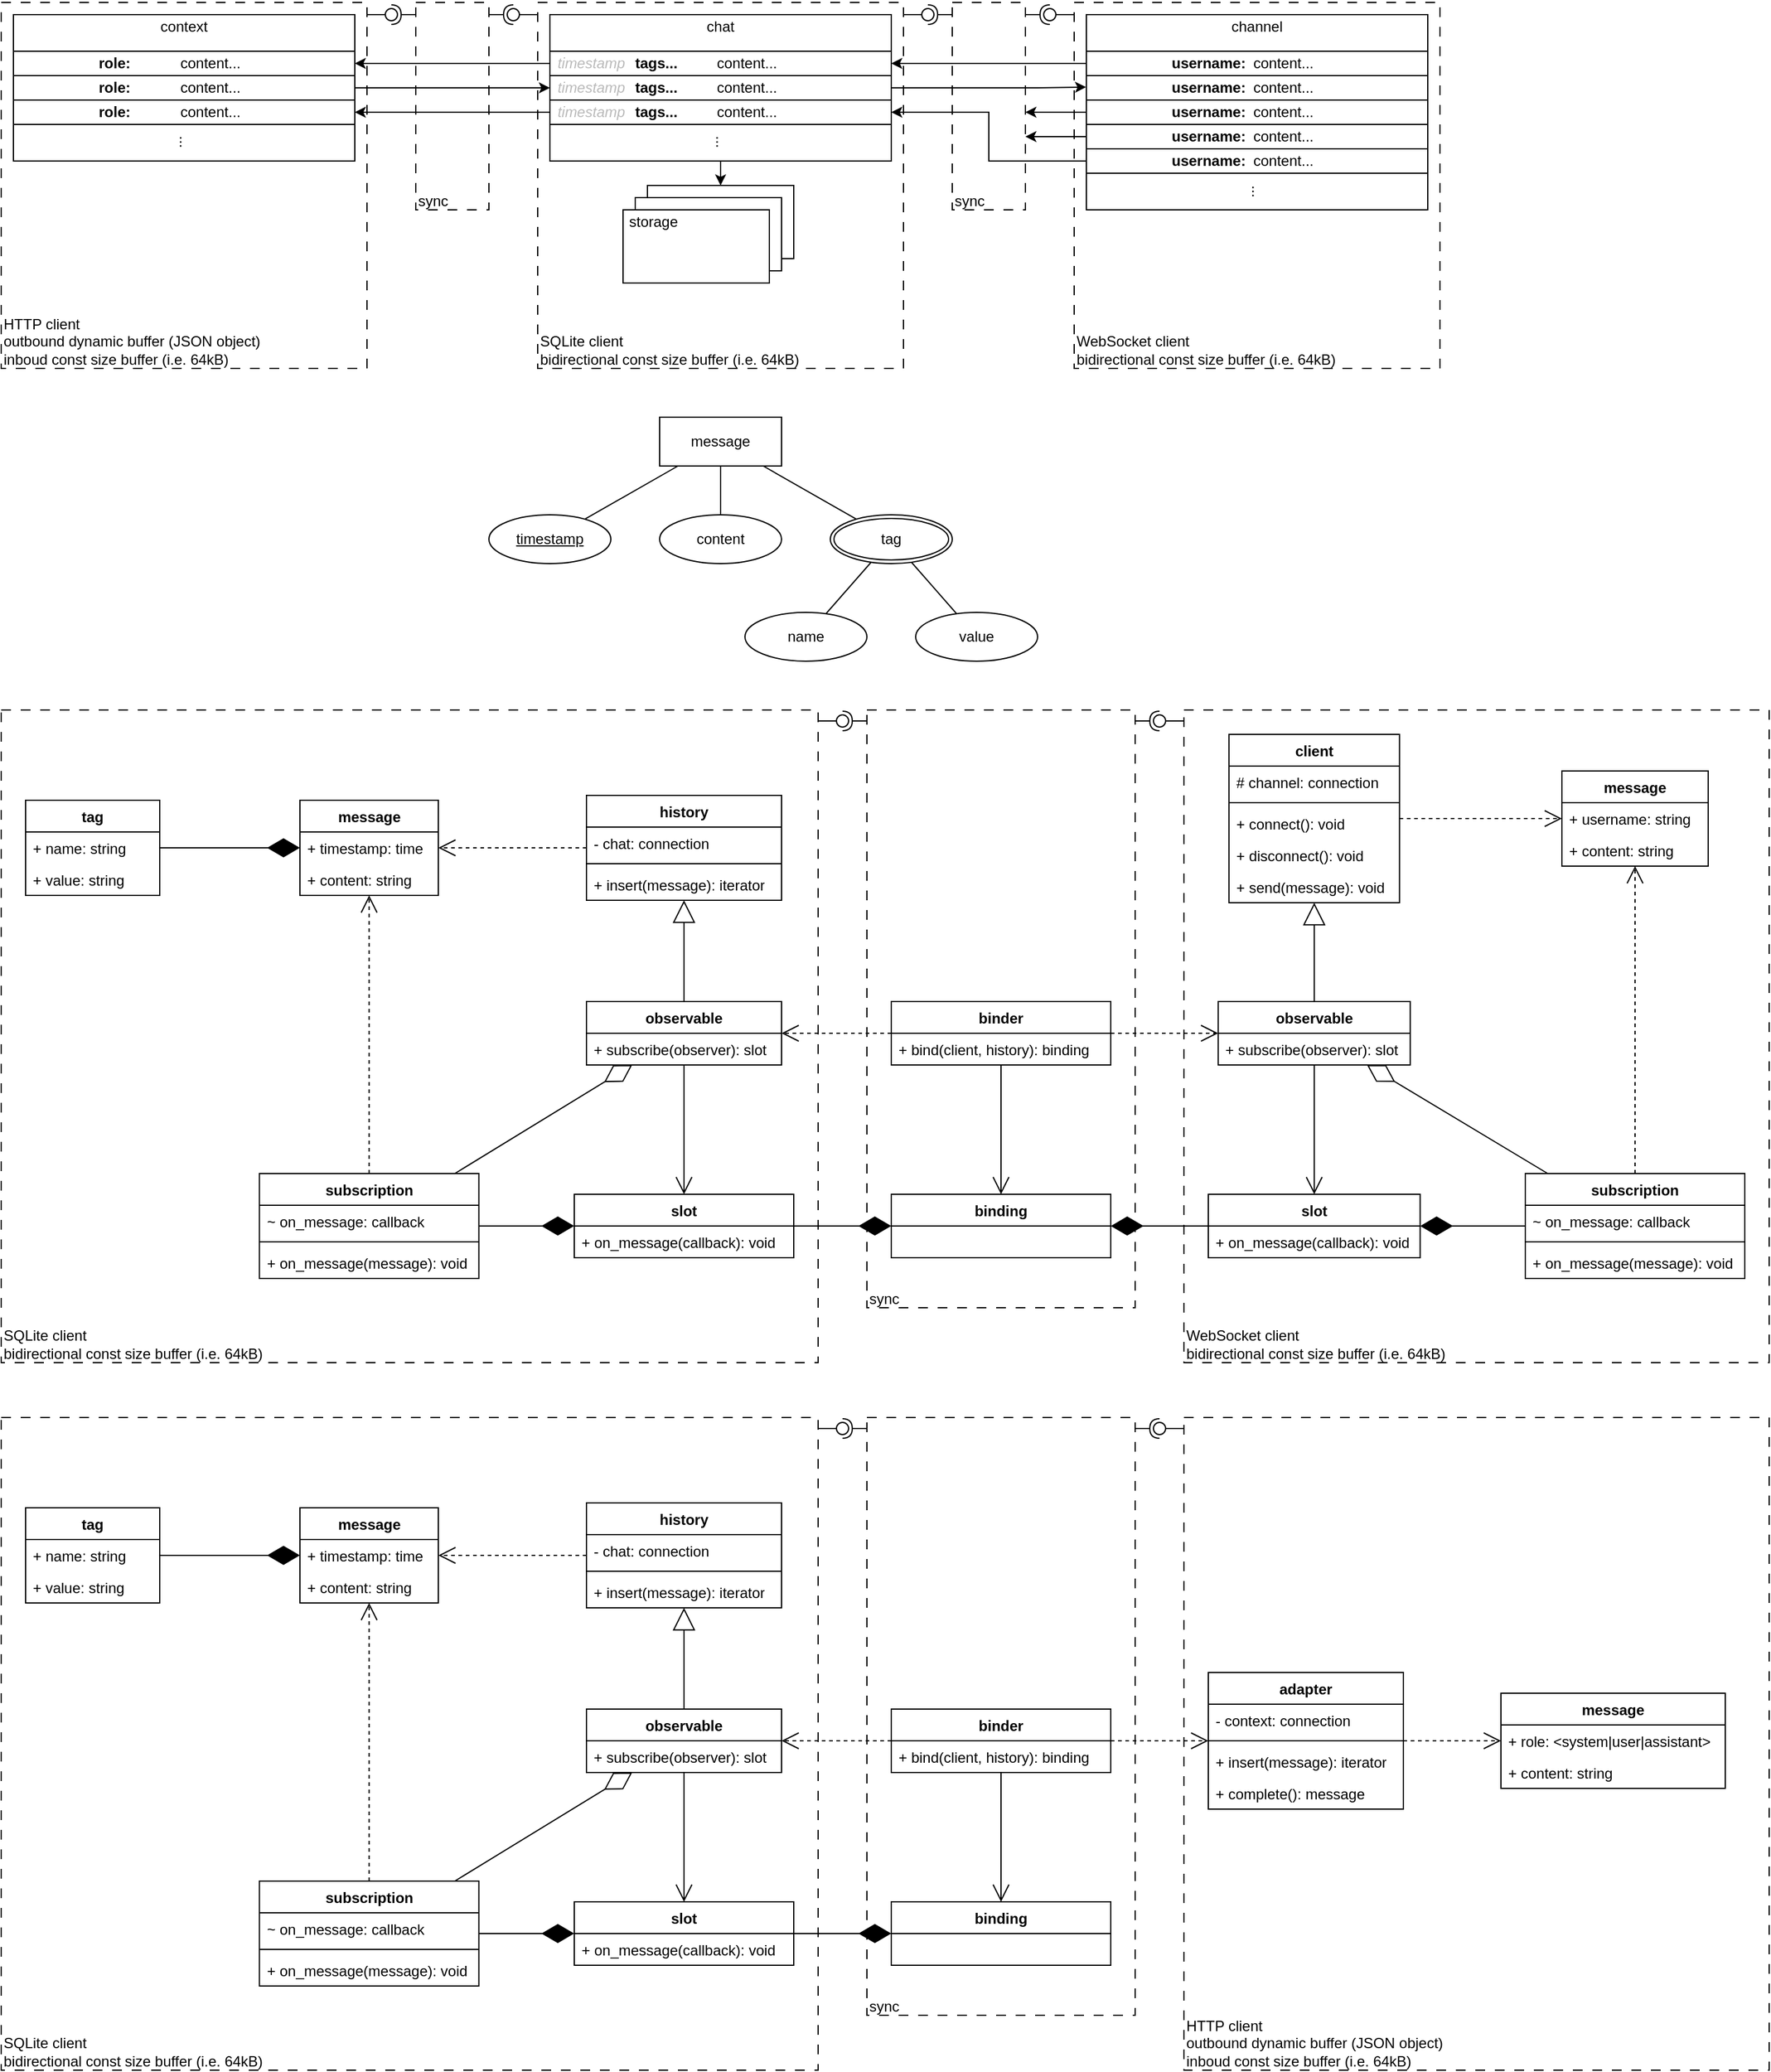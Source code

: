 <mxfile version="27.0.9">
  <diagram name="Page-1" id="hyS9YtODIQNS53niA9GS">
    <mxGraphModel dx="2066" dy="1219" grid="1" gridSize="10" guides="1" tooltips="1" connect="1" arrows="1" fold="1" page="1" pageScale="1" pageWidth="850" pageHeight="1100" math="0" shadow="0">
      <root>
        <mxCell id="0" />
        <mxCell id="1" parent="0" />
        <mxCell id="4cQzVtZDjGcCi_7btFqa-4" value="" style="rounded=0;whiteSpace=wrap;html=1;fillColor=none;dashed=1;dashPattern=8 8;" parent="1" vertex="1">
          <mxGeometry x="450" y="10" width="300" height="300" as="geometry" />
        </mxCell>
        <mxCell id="gP4lEv5mIB4tDb9Pfo44-96" value="" style="rounded=0;whiteSpace=wrap;html=1;fillColor=none;dashed=1;dashPattern=8 8;" parent="1" vertex="1">
          <mxGeometry x="980" y="1170" width="480" height="535" as="geometry" />
        </mxCell>
        <mxCell id="gP4lEv5mIB4tDb9Pfo44-111" value="" style="rounded=0;whiteSpace=wrap;html=1;fillColor=none;dashed=1;dashPattern=8 8;" parent="1" vertex="1">
          <mxGeometry x="10" y="590" width="670" height="535" as="geometry" />
        </mxCell>
        <mxCell id="gP4lEv5mIB4tDb9Pfo44-128" value="" style="rounded=0;whiteSpace=wrap;html=1;fillColor=none;dashed=1;dashPattern=8 8;" parent="1" vertex="1">
          <mxGeometry x="720" y="590" width="220" height="490" as="geometry" />
        </mxCell>
        <mxCell id="gP4lEv5mIB4tDb9Pfo44-132" value="" style="rounded=0;whiteSpace=wrap;html=1;fillColor=none;dashed=1;dashPattern=8 8;" parent="1" vertex="1">
          <mxGeometry x="980" y="590" width="480" height="535" as="geometry" />
        </mxCell>
        <mxCell id="4cQzVtZDjGcCi_7btFqa-111" value="" style="group" parent="1" vertex="1" connectable="0">
          <mxGeometry x="20" y="20" width="280" height="120" as="geometry" />
        </mxCell>
        <mxCell id="Xz6sJ18vbEDL1afF5NWV-61" value="" style="rounded=0;whiteSpace=wrap;html=1;" parent="4cQzVtZDjGcCi_7btFqa-111" vertex="1">
          <mxGeometry width="280" height="120" as="geometry" />
        </mxCell>
        <mxCell id="Xz6sJ18vbEDL1afF5NWV-62" value="context" style="text;html=1;align=center;verticalAlign=middle;whiteSpace=wrap;rounded=0;" parent="4cQzVtZDjGcCi_7btFqa-111" vertex="1">
          <mxGeometry width="280" height="20" as="geometry" />
        </mxCell>
        <mxCell id="Xz6sJ18vbEDL1afF5NWV-63" value="..." style="text;html=1;align=center;verticalAlign=middle;whiteSpace=wrap;rounded=0;rotation=90;" parent="4cQzVtZDjGcCi_7btFqa-111" vertex="1">
          <mxGeometry x="126.126" y="89.38" width="27.759" height="30" as="geometry" />
        </mxCell>
        <mxCell id="4cQzVtZDjGcCi_7btFqa-105" value="" style="group" parent="1" vertex="1" connectable="0">
          <mxGeometry x="900" y="20" width="280" height="160" as="geometry" />
        </mxCell>
        <mxCell id="Xz6sJ18vbEDL1afF5NWV-23" value="" style="rounded=0;whiteSpace=wrap;html=1;" parent="4cQzVtZDjGcCi_7btFqa-105" vertex="1">
          <mxGeometry width="280" height="160" as="geometry" />
        </mxCell>
        <mxCell id="Xz6sJ18vbEDL1afF5NWV-24" value="channel" style="text;html=1;align=center;verticalAlign=middle;whiteSpace=wrap;rounded=0;" parent="4cQzVtZDjGcCi_7btFqa-105" vertex="1">
          <mxGeometry width="280" height="20" as="geometry" />
        </mxCell>
        <mxCell id="Xz6sJ18vbEDL1afF5NWV-34" value="..." style="text;html=1;align=center;verticalAlign=middle;whiteSpace=wrap;rounded=0;rotation=90;" parent="4cQzVtZDjGcCi_7btFqa-105" vertex="1">
          <mxGeometry x="126.126" y="129.37" width="27.759" height="31.25" as="geometry" />
        </mxCell>
        <mxCell id="Xz6sJ18vbEDL1afF5NWV-49" value="" style="group" parent="1" vertex="1" connectable="0">
          <mxGeometry x="460" y="20" width="280" height="120" as="geometry" />
        </mxCell>
        <mxCell id="Xz6sJ18vbEDL1afF5NWV-1" value="" style="rounded=0;whiteSpace=wrap;html=1;" parent="Xz6sJ18vbEDL1afF5NWV-49" vertex="1">
          <mxGeometry width="280" height="120" as="geometry" />
        </mxCell>
        <mxCell id="Xz6sJ18vbEDL1afF5NWV-2" value="chat" style="text;html=1;align=center;verticalAlign=middle;whiteSpace=wrap;rounded=0;" parent="Xz6sJ18vbEDL1afF5NWV-49" vertex="1">
          <mxGeometry width="280" height="20" as="geometry" />
        </mxCell>
        <mxCell id="Xz6sJ18vbEDL1afF5NWV-22" value="..." style="text;html=1;align=center;verticalAlign=middle;whiteSpace=wrap;rounded=0;rotation=90;" parent="Xz6sJ18vbEDL1afF5NWV-49" vertex="1">
          <mxGeometry x="126.126" y="89.38" width="27.759" height="30" as="geometry" />
        </mxCell>
        <mxCell id="Xz6sJ18vbEDL1afF5NWV-41" value="" style="group;strokeColor=default;" parent="1" vertex="1" connectable="0">
          <mxGeometry x="460" y="50" width="280" height="20" as="geometry" />
        </mxCell>
        <mxCell id="Xz6sJ18vbEDL1afF5NWV-3" value="tags..." style="text;html=1;align=left;verticalAlign=middle;whiteSpace=wrap;rounded=0;fontStyle=1" parent="Xz6sJ18vbEDL1afF5NWV-41" vertex="1">
          <mxGeometry x="67.586" width="67.586" height="20" as="geometry" />
        </mxCell>
        <mxCell id="Xz6sJ18vbEDL1afF5NWV-4" value="content..." style="text;html=1;align=left;verticalAlign=middle;whiteSpace=wrap;rounded=0;" parent="Xz6sJ18vbEDL1afF5NWV-41" vertex="1">
          <mxGeometry x="135.172" width="144.828" height="20" as="geometry" />
        </mxCell>
        <mxCell id="Xz6sJ18vbEDL1afF5NWV-9" value="timestamp" style="text;html=1;align=center;verticalAlign=middle;whiteSpace=wrap;rounded=0;fontStyle=2;fontColor=light-dark(#bababa, #ededed);strokeColor=none;" parent="Xz6sJ18vbEDL1afF5NWV-41" vertex="1">
          <mxGeometry width="67.586" height="20" as="geometry" />
        </mxCell>
        <mxCell id="Xz6sJ18vbEDL1afF5NWV-42" value="" style="group;strokeColor=default;" parent="1" vertex="1" connectable="0">
          <mxGeometry x="460" y="70" width="280" height="20" as="geometry" />
        </mxCell>
        <mxCell id="Xz6sJ18vbEDL1afF5NWV-10" value="tags..." style="text;html=1;align=left;verticalAlign=middle;whiteSpace=wrap;rounded=0;fontStyle=1" parent="Xz6sJ18vbEDL1afF5NWV-42" vertex="1">
          <mxGeometry x="67.586" width="67.586" height="20" as="geometry" />
        </mxCell>
        <mxCell id="Xz6sJ18vbEDL1afF5NWV-11" value="content..." style="text;html=1;align=left;verticalAlign=middle;whiteSpace=wrap;rounded=0;" parent="Xz6sJ18vbEDL1afF5NWV-42" vertex="1">
          <mxGeometry x="135.172" width="144.828" height="20" as="geometry" />
        </mxCell>
        <mxCell id="Xz6sJ18vbEDL1afF5NWV-12" value="timestamp" style="text;html=1;align=center;verticalAlign=middle;whiteSpace=wrap;rounded=0;fontStyle=2;fontColor=light-dark(#bababa, #ededed);" parent="Xz6sJ18vbEDL1afF5NWV-42" vertex="1">
          <mxGeometry width="67.586" height="20" as="geometry" />
        </mxCell>
        <mxCell id="Xz6sJ18vbEDL1afF5NWV-43" value="" style="group;strokeColor=default;" parent="1" vertex="1" connectable="0">
          <mxGeometry x="460" y="90" width="280" height="20" as="geometry" />
        </mxCell>
        <mxCell id="Xz6sJ18vbEDL1afF5NWV-13" value="tags..." style="text;html=1;align=left;verticalAlign=middle;whiteSpace=wrap;rounded=0;fontStyle=1" parent="Xz6sJ18vbEDL1afF5NWV-43" vertex="1">
          <mxGeometry x="67.586" width="67.586" height="20" as="geometry" />
        </mxCell>
        <mxCell id="Xz6sJ18vbEDL1afF5NWV-14" value="content..." style="text;html=1;align=left;verticalAlign=middle;whiteSpace=wrap;rounded=0;" parent="Xz6sJ18vbEDL1afF5NWV-43" vertex="1">
          <mxGeometry x="135.172" width="144.828" height="20" as="geometry" />
        </mxCell>
        <mxCell id="Xz6sJ18vbEDL1afF5NWV-15" value="timestamp" style="text;html=1;align=center;verticalAlign=middle;whiteSpace=wrap;rounded=0;fontStyle=2;fontColor=light-dark(#bababa, #ededed);" parent="Xz6sJ18vbEDL1afF5NWV-43" vertex="1">
          <mxGeometry width="67.586" height="20" as="geometry" />
        </mxCell>
        <mxCell id="Xz6sJ18vbEDL1afF5NWV-44" value="" style="group;fillColor=none;strokeColor=default;" parent="1" vertex="1" connectable="0">
          <mxGeometry x="900" y="50" width="280" height="20" as="geometry" />
        </mxCell>
        <mxCell id="Xz6sJ18vbEDL1afF5NWV-25" value="username:" style="text;html=1;align=left;verticalAlign=middle;whiteSpace=wrap;rounded=0;fontStyle=1" parent="Xz6sJ18vbEDL1afF5NWV-44" vertex="1">
          <mxGeometry x="67.586" width="67.586" height="20" as="geometry" />
        </mxCell>
        <mxCell id="Xz6sJ18vbEDL1afF5NWV-26" value="content..." style="text;html=1;align=left;verticalAlign=middle;whiteSpace=wrap;rounded=0;" parent="Xz6sJ18vbEDL1afF5NWV-44" vertex="1">
          <mxGeometry x="135.172" width="144.828" height="20" as="geometry" />
        </mxCell>
        <mxCell id="Xz6sJ18vbEDL1afF5NWV-45" value="" style="group;strokeColor=default;" parent="1" vertex="1" connectable="0">
          <mxGeometry x="900" y="70" width="280" height="20" as="geometry" />
        </mxCell>
        <mxCell id="Xz6sJ18vbEDL1afF5NWV-28" value="username:" style="text;html=1;align=left;verticalAlign=middle;whiteSpace=wrap;rounded=0;fontStyle=1" parent="Xz6sJ18vbEDL1afF5NWV-45" vertex="1">
          <mxGeometry x="67.586" width="67.586" height="20" as="geometry" />
        </mxCell>
        <mxCell id="Xz6sJ18vbEDL1afF5NWV-29" value="content..." style="text;html=1;align=left;verticalAlign=middle;whiteSpace=wrap;rounded=0;" parent="Xz6sJ18vbEDL1afF5NWV-45" vertex="1">
          <mxGeometry x="135.172" width="144.828" height="20" as="geometry" />
        </mxCell>
        <mxCell id="Xz6sJ18vbEDL1afF5NWV-46" value="" style="group;strokeColor=default;" parent="1" vertex="1" connectable="0">
          <mxGeometry x="900" y="90" width="280" height="20" as="geometry" />
        </mxCell>
        <mxCell id="Xz6sJ18vbEDL1afF5NWV-31" value="username:" style="text;html=1;align=left;verticalAlign=middle;whiteSpace=wrap;rounded=0;fontStyle=1" parent="Xz6sJ18vbEDL1afF5NWV-46" vertex="1">
          <mxGeometry x="67.586" width="67.586" height="20" as="geometry" />
        </mxCell>
        <mxCell id="Xz6sJ18vbEDL1afF5NWV-32" value="content..." style="text;html=1;align=left;verticalAlign=middle;whiteSpace=wrap;rounded=0;" parent="Xz6sJ18vbEDL1afF5NWV-46" vertex="1">
          <mxGeometry x="135.172" width="144.828" height="20" as="geometry" />
        </mxCell>
        <mxCell id="Xz6sJ18vbEDL1afF5NWV-47" value="" style="group;strokeColor=default;" parent="1" vertex="1" connectable="0">
          <mxGeometry x="900" y="110" width="280" height="20" as="geometry" />
        </mxCell>
        <mxCell id="Xz6sJ18vbEDL1afF5NWV-35" value="username:" style="text;html=1;align=left;verticalAlign=middle;whiteSpace=wrap;rounded=0;fontStyle=1" parent="Xz6sJ18vbEDL1afF5NWV-47" vertex="1">
          <mxGeometry x="67.586" width="67.586" height="20" as="geometry" />
        </mxCell>
        <mxCell id="Xz6sJ18vbEDL1afF5NWV-36" value="content..." style="text;html=1;align=left;verticalAlign=middle;whiteSpace=wrap;rounded=0;" parent="Xz6sJ18vbEDL1afF5NWV-47" vertex="1">
          <mxGeometry x="135.172" width="144.828" height="20" as="geometry" />
        </mxCell>
        <mxCell id="Xz6sJ18vbEDL1afF5NWV-48" value="" style="group;strokeColor=default;" parent="1" vertex="1" connectable="0">
          <mxGeometry x="900" y="130" width="280" height="20" as="geometry" />
        </mxCell>
        <mxCell id="Xz6sJ18vbEDL1afF5NWV-38" value="username:" style="text;html=1;align=left;verticalAlign=middle;whiteSpace=wrap;rounded=0;fontStyle=1" parent="Xz6sJ18vbEDL1afF5NWV-48" vertex="1">
          <mxGeometry x="67.586" width="67.586" height="20" as="geometry" />
        </mxCell>
        <mxCell id="Xz6sJ18vbEDL1afF5NWV-39" value="content..." style="text;html=1;align=left;verticalAlign=middle;whiteSpace=wrap;rounded=0;" parent="Xz6sJ18vbEDL1afF5NWV-48" vertex="1">
          <mxGeometry x="135.172" width="144.828" height="20" as="geometry" />
        </mxCell>
        <mxCell id="Xz6sJ18vbEDL1afF5NWV-55" style="edgeStyle=orthogonalEdgeStyle;rounded=0;orthogonalLoop=1;jettySize=auto;html=1;exitX=1;exitY=0.5;exitDx=0;exitDy=0;entryX=-0.001;entryY=0.371;entryDx=0;entryDy=0;entryPerimeter=0;" parent="1" source="Xz6sJ18vbEDL1afF5NWV-11" target="Xz6sJ18vbEDL1afF5NWV-23" edge="1">
          <mxGeometry relative="1" as="geometry">
            <Array as="points">
              <mxPoint x="860" y="80" />
            </Array>
            <mxPoint x="880" y="80" as="targetPoint" />
          </mxGeometry>
        </mxCell>
        <mxCell id="Xz6sJ18vbEDL1afF5NWV-56" style="edgeStyle=orthogonalEdgeStyle;rounded=0;orthogonalLoop=1;jettySize=auto;html=1;entryX=1;entryY=0.5;entryDx=0;entryDy=0;exitX=0;exitY=0.75;exitDx=0;exitDy=0;" parent="1" source="Xz6sJ18vbEDL1afF5NWV-23" target="Xz6sJ18vbEDL1afF5NWV-14" edge="1">
          <mxGeometry relative="1" as="geometry">
            <Array as="points">
              <mxPoint x="820" y="140" />
              <mxPoint x="820" y="100" />
            </Array>
            <mxPoint x="880" y="140" as="sourcePoint" />
          </mxGeometry>
        </mxCell>
        <mxCell id="Xz6sJ18vbEDL1afF5NWV-64" value="" style="group;strokeColor=default;" parent="1" vertex="1" connectable="0">
          <mxGeometry x="20" y="50" width="280" height="20" as="geometry" />
        </mxCell>
        <mxCell id="Xz6sJ18vbEDL1afF5NWV-65" value="role:" style="text;html=1;align=left;verticalAlign=middle;whiteSpace=wrap;rounded=0;fontStyle=1" parent="Xz6sJ18vbEDL1afF5NWV-64" vertex="1">
          <mxGeometry x="67.586" width="67.586" height="20" as="geometry" />
        </mxCell>
        <mxCell id="Xz6sJ18vbEDL1afF5NWV-66" value="content..." style="text;html=1;align=left;verticalAlign=middle;whiteSpace=wrap;rounded=0;" parent="Xz6sJ18vbEDL1afF5NWV-64" vertex="1">
          <mxGeometry x="135.172" width="144.828" height="20" as="geometry" />
        </mxCell>
        <mxCell id="Xz6sJ18vbEDL1afF5NWV-68" value="" style="group;strokeColor=default;" parent="1" vertex="1" connectable="0">
          <mxGeometry x="20" y="70" width="280" height="20" as="geometry" />
        </mxCell>
        <mxCell id="Xz6sJ18vbEDL1afF5NWV-69" value="role:" style="text;html=1;align=left;verticalAlign=middle;whiteSpace=wrap;rounded=0;fontStyle=1" parent="Xz6sJ18vbEDL1afF5NWV-68" vertex="1">
          <mxGeometry x="67.586" width="67.586" height="20" as="geometry" />
        </mxCell>
        <mxCell id="Xz6sJ18vbEDL1afF5NWV-70" value="content..." style="text;html=1;align=left;verticalAlign=middle;whiteSpace=wrap;rounded=0;" parent="Xz6sJ18vbEDL1afF5NWV-68" vertex="1">
          <mxGeometry x="135.172" width="144.828" height="20" as="geometry" />
        </mxCell>
        <mxCell id="Xz6sJ18vbEDL1afF5NWV-72" value="" style="group;strokeColor=default;" parent="1" vertex="1" connectable="0">
          <mxGeometry x="20" y="90" width="280" height="20" as="geometry" />
        </mxCell>
        <mxCell id="Xz6sJ18vbEDL1afF5NWV-73" value="role:" style="text;html=1;align=left;verticalAlign=middle;whiteSpace=wrap;rounded=0;fontStyle=1" parent="Xz6sJ18vbEDL1afF5NWV-72" vertex="1">
          <mxGeometry x="67.586" width="67.586" height="20" as="geometry" />
        </mxCell>
        <mxCell id="Xz6sJ18vbEDL1afF5NWV-74" value="content..." style="text;html=1;align=left;verticalAlign=middle;whiteSpace=wrap;rounded=0;" parent="Xz6sJ18vbEDL1afF5NWV-72" vertex="1">
          <mxGeometry x="135.172" width="144.828" height="20" as="geometry" />
        </mxCell>
        <mxCell id="Xz6sJ18vbEDL1afF5NWV-76" style="edgeStyle=orthogonalEdgeStyle;rounded=0;orthogonalLoop=1;jettySize=auto;html=1;exitX=0;exitY=0.5;exitDx=0;exitDy=0;entryX=1;entryY=0.5;entryDx=0;entryDy=0;" parent="1" source="Xz6sJ18vbEDL1afF5NWV-9" target="Xz6sJ18vbEDL1afF5NWV-66" edge="1">
          <mxGeometry relative="1" as="geometry" />
        </mxCell>
        <mxCell id="Xz6sJ18vbEDL1afF5NWV-77" style="edgeStyle=orthogonalEdgeStyle;rounded=0;orthogonalLoop=1;jettySize=auto;html=1;exitX=1;exitY=0.5;exitDx=0;exitDy=0;entryX=0;entryY=0.5;entryDx=0;entryDy=0;" parent="1" source="Xz6sJ18vbEDL1afF5NWV-70" target="Xz6sJ18vbEDL1afF5NWV-12" edge="1">
          <mxGeometry relative="1" as="geometry" />
        </mxCell>
        <mxCell id="Xz6sJ18vbEDL1afF5NWV-78" style="edgeStyle=orthogonalEdgeStyle;rounded=0;orthogonalLoop=1;jettySize=auto;html=1;exitX=0;exitY=0.5;exitDx=0;exitDy=0;entryX=1;entryY=0.5;entryDx=0;entryDy=0;" parent="1" source="Xz6sJ18vbEDL1afF5NWV-15" target="Xz6sJ18vbEDL1afF5NWV-74" edge="1">
          <mxGeometry relative="1" as="geometry" />
        </mxCell>
        <mxCell id="Xz6sJ18vbEDL1afF5NWV-89" value="" style="group" parent="1" vertex="1" connectable="0">
          <mxGeometry x="520" y="160" width="140" height="80" as="geometry" />
        </mxCell>
        <mxCell id="Xz6sJ18vbEDL1afF5NWV-85" value="" style="rounded=0;whiteSpace=wrap;html=1;" parent="Xz6sJ18vbEDL1afF5NWV-89" vertex="1">
          <mxGeometry x="20" width="120" height="60" as="geometry" />
        </mxCell>
        <mxCell id="Xz6sJ18vbEDL1afF5NWV-84" value="" style="rounded=0;whiteSpace=wrap;html=1;" parent="Xz6sJ18vbEDL1afF5NWV-89" vertex="1">
          <mxGeometry x="10" y="10" width="120" height="60" as="geometry" />
        </mxCell>
        <mxCell id="Xz6sJ18vbEDL1afF5NWV-83" value="" style="rounded=0;whiteSpace=wrap;html=1;" parent="Xz6sJ18vbEDL1afF5NWV-89" vertex="1">
          <mxGeometry y="20" width="120" height="60" as="geometry" />
        </mxCell>
        <mxCell id="Xz6sJ18vbEDL1afF5NWV-88" value="storage" style="text;html=1;align=center;verticalAlign=middle;whiteSpace=wrap;rounded=0;" parent="Xz6sJ18vbEDL1afF5NWV-89" vertex="1">
          <mxGeometry y="20" width="50" height="20" as="geometry" />
        </mxCell>
        <mxCell id="Xz6sJ18vbEDL1afF5NWV-102" style="edgeStyle=orthogonalEdgeStyle;rounded=0;orthogonalLoop=1;jettySize=auto;html=1;entryX=0.5;entryY=0;entryDx=0;entryDy=0;" parent="1" source="Xz6sJ18vbEDL1afF5NWV-1" target="Xz6sJ18vbEDL1afF5NWV-85" edge="1">
          <mxGeometry relative="1" as="geometry" />
        </mxCell>
        <mxCell id="4cQzVtZDjGcCi_7btFqa-33" value="" style="endArrow=classic;html=1;rounded=0;entryX=1;entryY=0.5;entryDx=0;entryDy=0;exitX=0;exitY=0.25;exitDx=0;exitDy=0;" parent="1" source="Xz6sJ18vbEDL1afF5NWV-23" target="Xz6sJ18vbEDL1afF5NWV-4" edge="1">
          <mxGeometry width="50" height="50" relative="1" as="geometry">
            <mxPoint x="860" y="60" as="sourcePoint" />
            <mxPoint x="850" y="70" as="targetPoint" />
          </mxGeometry>
        </mxCell>
        <mxCell id="4cQzVtZDjGcCi_7btFqa-76" value="" style="endArrow=classic;html=1;rounded=0;entryX=1.002;entryY=0.35;entryDx=0;entryDy=0;entryPerimeter=0;" parent="1" edge="1">
          <mxGeometry width="50" height="50" relative="1" as="geometry">
            <mxPoint x="900" y="100" as="sourcePoint" />
            <mxPoint x="850" y="100" as="targetPoint" />
          </mxGeometry>
        </mxCell>
        <mxCell id="4cQzVtZDjGcCi_7btFqa-77" value="" style="endArrow=classic;html=1;rounded=0;entryX=1.002;entryY=0.35;entryDx=0;entryDy=0;entryPerimeter=0;" parent="1" edge="1">
          <mxGeometry width="50" height="50" relative="1" as="geometry">
            <mxPoint x="900" y="120" as="sourcePoint" />
            <mxPoint x="850" y="120" as="targetPoint" />
          </mxGeometry>
        </mxCell>
        <mxCell id="4cQzVtZDjGcCi_7btFqa-88" value="" style="ellipse;whiteSpace=wrap;html=1;align=center;aspect=fixed;fillColor=none;strokeColor=none;resizable=0;perimeter=centerPerimeter;rotatable=0;allowArrows=0;points=[];outlineConnect=1;" parent="1" vertex="1">
          <mxGeometry x="865" y="15" width="10" height="10" as="geometry" />
        </mxCell>
        <mxCell id="4cQzVtZDjGcCi_7btFqa-96" value="" style="ellipse;whiteSpace=wrap;html=1;align=center;aspect=fixed;fillColor=none;strokeColor=none;resizable=0;perimeter=centerPerimeter;rotatable=0;allowArrows=0;points=[];outlineConnect=1;" parent="1" vertex="1">
          <mxGeometry x="765" y="15" width="10" height="10" as="geometry" />
        </mxCell>
        <mxCell id="4cQzVtZDjGcCi_7btFqa-100" value="" style="ellipse;whiteSpace=wrap;html=1;align=center;aspect=fixed;fillColor=none;strokeColor=none;resizable=0;perimeter=centerPerimeter;rotatable=0;allowArrows=0;points=[];outlineConnect=1;" parent="1" vertex="1">
          <mxGeometry x="425" y="15" width="10" height="10" as="geometry" />
        </mxCell>
        <mxCell id="4cQzVtZDjGcCi_7btFqa-104" value="" style="ellipse;whiteSpace=wrap;html=1;align=center;aspect=fixed;fillColor=none;strokeColor=none;resizable=0;perimeter=centerPerimeter;rotatable=0;allowArrows=0;points=[];outlineConnect=1;" parent="1" vertex="1">
          <mxGeometry x="325" y="15" width="10" height="10" as="geometry" />
        </mxCell>
        <mxCell id="PlhSfjugS_sxi9H-9fw--23" value="history" style="swimlane;fontStyle=1;align=center;verticalAlign=top;childLayout=stackLayout;horizontal=1;startSize=26;horizontalStack=0;resizeParent=1;resizeParentMax=0;resizeLast=0;collapsible=1;marginBottom=0;whiteSpace=wrap;html=1;" parent="1" vertex="1">
          <mxGeometry x="490" y="660" width="160" height="86" as="geometry" />
        </mxCell>
        <mxCell id="1j0rvH0Xv1vPbzspFdZ4-104" value="- chat: connection" style="text;strokeColor=none;fillColor=none;align=left;verticalAlign=top;spacingLeft=4;spacingRight=4;overflow=hidden;rotatable=0;points=[[0,0.5],[1,0.5]];portConstraint=eastwest;whiteSpace=wrap;html=1;" parent="PlhSfjugS_sxi9H-9fw--23" vertex="1">
          <mxGeometry y="26" width="160" height="26" as="geometry" />
        </mxCell>
        <mxCell id="1j0rvH0Xv1vPbzspFdZ4-103" value="" style="line;strokeWidth=1;fillColor=none;align=left;verticalAlign=middle;spacingTop=-1;spacingLeft=3;spacingRight=3;rotatable=0;labelPosition=right;points=[];portConstraint=eastwest;strokeColor=inherit;" parent="PlhSfjugS_sxi9H-9fw--23" vertex="1">
          <mxGeometry y="52" width="160" height="8" as="geometry" />
        </mxCell>
        <mxCell id="PlhSfjugS_sxi9H-9fw--26" value="+ insert(message): iterator" style="text;strokeColor=none;fillColor=none;align=left;verticalAlign=top;spacingLeft=4;spacingRight=4;overflow=hidden;rotatable=0;points=[[0,0.5],[1,0.5]];portConstraint=eastwest;whiteSpace=wrap;html=1;" parent="PlhSfjugS_sxi9H-9fw--23" vertex="1">
          <mxGeometry y="60" width="160" height="26" as="geometry" />
        </mxCell>
        <mxCell id="PlhSfjugS_sxi9H-9fw--29" value="observable" style="swimlane;fontStyle=1;align=center;verticalAlign=top;childLayout=stackLayout;horizontal=1;startSize=26;horizontalStack=0;resizeParent=1;resizeParentMax=0;resizeLast=0;collapsible=1;marginBottom=0;whiteSpace=wrap;html=1;" parent="1" vertex="1">
          <mxGeometry x="490" y="829" width="160" height="52" as="geometry" />
        </mxCell>
        <mxCell id="PlhSfjugS_sxi9H-9fw--32" value="+ subscribe(observer): slot" style="text;strokeColor=none;fillColor=none;align=left;verticalAlign=top;spacingLeft=4;spacingRight=4;overflow=hidden;rotatable=0;points=[[0,0.5],[1,0.5]];portConstraint=eastwest;whiteSpace=wrap;html=1;" parent="PlhSfjugS_sxi9H-9fw--29" vertex="1">
          <mxGeometry y="26" width="160" height="26" as="geometry" />
        </mxCell>
        <mxCell id="PlhSfjugS_sxi9H-9fw--33" value="&lt;div&gt;&lt;br&gt;&lt;/div&gt;&lt;div&gt;&lt;br&gt;&lt;/div&gt;" style="endArrow=block;endSize=16;endFill=0;html=1;rounded=0;" parent="1" source="PlhSfjugS_sxi9H-9fw--29" target="PlhSfjugS_sxi9H-9fw--23" edge="1">
          <mxGeometry width="160" relative="1" as="geometry">
            <mxPoint x="180" y="709" as="sourcePoint" />
            <mxPoint x="340" y="709" as="targetPoint" />
          </mxGeometry>
        </mxCell>
        <mxCell id="PlhSfjugS_sxi9H-9fw--34" value="&lt;div&gt;&lt;br&gt;&lt;/div&gt;" style="edgeLabel;html=1;align=center;verticalAlign=middle;resizable=0;points=[];" parent="PlhSfjugS_sxi9H-9fw--33" vertex="1" connectable="0">
          <mxGeometry x="-0.037" y="1" relative="1" as="geometry">
            <mxPoint as="offset" />
          </mxGeometry>
        </mxCell>
        <mxCell id="PlhSfjugS_sxi9H-9fw--35" value="message" style="swimlane;fontStyle=1;align=center;verticalAlign=top;childLayout=stackLayout;horizontal=1;startSize=26;horizontalStack=0;resizeParent=1;resizeParentMax=0;resizeLast=0;collapsible=1;marginBottom=0;whiteSpace=wrap;html=1;" parent="1" vertex="1">
          <mxGeometry x="255" y="664" width="113.5" height="78" as="geometry" />
        </mxCell>
        <mxCell id="PlhSfjugS_sxi9H-9fw--36" value="+ timestamp: time" style="text;strokeColor=none;fillColor=none;align=left;verticalAlign=top;spacingLeft=4;spacingRight=4;overflow=hidden;rotatable=0;points=[[0,0.5],[1,0.5]];portConstraint=eastwest;whiteSpace=wrap;html=1;" parent="PlhSfjugS_sxi9H-9fw--35" vertex="1">
          <mxGeometry y="26" width="113.5" height="26" as="geometry" />
        </mxCell>
        <mxCell id="PlhSfjugS_sxi9H-9fw--38" value="+ content: string" style="text;strokeColor=none;fillColor=none;align=left;verticalAlign=top;spacingLeft=4;spacingRight=4;overflow=hidden;rotatable=0;points=[[0,0.5],[1,0.5]];portConstraint=eastwest;whiteSpace=wrap;html=1;" parent="PlhSfjugS_sxi9H-9fw--35" vertex="1">
          <mxGeometry y="52" width="113.5" height="26" as="geometry" />
        </mxCell>
        <mxCell id="PlhSfjugS_sxi9H-9fw--47" value="adapter" style="swimlane;fontStyle=1;align=center;verticalAlign=top;childLayout=stackLayout;horizontal=1;startSize=26;horizontalStack=0;resizeParent=1;resizeParentMax=0;resizeLast=0;collapsible=1;marginBottom=0;whiteSpace=wrap;html=1;" parent="1" vertex="1">
          <mxGeometry x="1000.01" y="1379" width="159.99" height="112" as="geometry" />
        </mxCell>
        <mxCell id="PlhSfjugS_sxi9H-9fw--48" value="- context: connection" style="text;strokeColor=none;fillColor=none;align=left;verticalAlign=top;spacingLeft=4;spacingRight=4;overflow=hidden;rotatable=0;points=[[0,0.5],[1,0.5]];portConstraint=eastwest;whiteSpace=wrap;html=1;" parent="PlhSfjugS_sxi9H-9fw--47" vertex="1">
          <mxGeometry y="26" width="159.99" height="26" as="geometry" />
        </mxCell>
        <mxCell id="PlhSfjugS_sxi9H-9fw--49" value="" style="line;strokeWidth=1;fillColor=none;align=left;verticalAlign=middle;spacingTop=-1;spacingLeft=3;spacingRight=3;rotatable=0;labelPosition=right;points=[];portConstraint=eastwest;strokeColor=inherit;" parent="PlhSfjugS_sxi9H-9fw--47" vertex="1">
          <mxGeometry y="52" width="159.99" height="8" as="geometry" />
        </mxCell>
        <mxCell id="PlhSfjugS_sxi9H-9fw--50" value="+ insert(message): iterator" style="text;strokeColor=none;fillColor=none;align=left;verticalAlign=top;spacingLeft=4;spacingRight=4;overflow=hidden;rotatable=0;points=[[0,0.5],[1,0.5]];portConstraint=eastwest;whiteSpace=wrap;html=1;" parent="PlhSfjugS_sxi9H-9fw--47" vertex="1">
          <mxGeometry y="60" width="159.99" height="26" as="geometry" />
        </mxCell>
        <mxCell id="PlhSfjugS_sxi9H-9fw--60" value="+ complete(): message" style="text;strokeColor=none;fillColor=none;align=left;verticalAlign=top;spacingLeft=4;spacingRight=4;overflow=hidden;rotatable=0;points=[[0,0.5],[1,0.5]];portConstraint=eastwest;whiteSpace=wrap;html=1;" parent="PlhSfjugS_sxi9H-9fw--47" vertex="1">
          <mxGeometry y="86" width="159.99" height="26" as="geometry" />
        </mxCell>
        <mxCell id="PlhSfjugS_sxi9H-9fw--56" value="message" style="swimlane;fontStyle=1;align=center;verticalAlign=top;childLayout=stackLayout;horizontal=1;startSize=26;horizontalStack=0;resizeParent=1;resizeParentMax=0;resizeLast=0;collapsible=1;marginBottom=0;whiteSpace=wrap;html=1;" parent="1" vertex="1">
          <mxGeometry x="1240" y="1396" width="184" height="78" as="geometry" />
        </mxCell>
        <mxCell id="PlhSfjugS_sxi9H-9fw--57" value="+ role: &amp;lt;system|user|assistant&amp;gt;" style="text;strokeColor=none;fillColor=none;align=left;verticalAlign=top;spacingLeft=4;spacingRight=4;overflow=hidden;rotatable=0;points=[[0,0.5],[1,0.5]];portConstraint=eastwest;whiteSpace=wrap;html=1;" parent="PlhSfjugS_sxi9H-9fw--56" vertex="1">
          <mxGeometry y="26" width="184" height="26" as="geometry" />
        </mxCell>
        <mxCell id="PlhSfjugS_sxi9H-9fw--59" value="+ content: string" style="text;strokeColor=none;fillColor=none;align=left;verticalAlign=top;spacingLeft=4;spacingRight=4;overflow=hidden;rotatable=0;points=[[0,0.5],[1,0.5]];portConstraint=eastwest;whiteSpace=wrap;html=1;" parent="PlhSfjugS_sxi9H-9fw--56" vertex="1">
          <mxGeometry y="52" width="184" height="26" as="geometry" />
        </mxCell>
        <mxCell id="cVmJgfvgwp-YBQ20g6kO-16" value="" style="endArrow=diamondThin;endFill=1;endSize=24;html=1;rounded=0;" parent="1" source="gP4lEv5mIB4tDb9Pfo44-7" target="cVmJgfvgwp-YBQ20g6kO-2" edge="1">
          <mxGeometry width="160" relative="1" as="geometry">
            <mxPoint x="320" y="1220" as="sourcePoint" />
            <mxPoint x="200" y="1179" as="targetPoint" />
          </mxGeometry>
        </mxCell>
        <mxCell id="cVmJgfvgwp-YBQ20g6kO-17" value="" style="endArrow=diamondThin;endFill=1;endSize=24;html=1;rounded=0;" parent="1" source="gP4lEv5mIB4tDb9Pfo44-1" target="cVmJgfvgwp-YBQ20g6kO-2" edge="1">
          <mxGeometry width="160" relative="1" as="geometry">
            <mxPoint x="490" y="1263" as="sourcePoint" />
            <mxPoint x="800" y="1199" as="targetPoint" />
          </mxGeometry>
        </mxCell>
        <mxCell id="gP4lEv5mIB4tDb9Pfo44-97" value="" style="rounded=0;orthogonalLoop=1;jettySize=auto;html=1;endArrow=oval;endFill=0;sketch=0;sourcePerimeterSpacing=0;targetPerimeterSpacing=0;endSize=10;" parent="1" edge="1">
          <mxGeometry relative="1" as="geometry">
            <mxPoint x="-140" y="519.734" as="sourcePoint" />
          </mxGeometry>
        </mxCell>
        <mxCell id="gP4lEv5mIB4tDb9Pfo44-100" value="" style="rounded=0;orthogonalLoop=1;jettySize=auto;html=1;endArrow=halfCircle;endFill=0;endSize=6;strokeWidth=1;sketch=0;" parent="1" edge="1">
          <mxGeometry relative="1" as="geometry">
            <mxPoint x="120.0" y="1089.0" as="sourcePoint" />
          </mxGeometry>
        </mxCell>
        <mxCell id="gP4lEv5mIB4tDb9Pfo44-101" value="" style="rounded=0;orthogonalLoop=1;jettySize=auto;html=1;endArrow=halfCircle;endFill=0;endSize=6;strokeWidth=1;sketch=0;" parent="1" edge="1">
          <mxGeometry relative="1" as="geometry">
            <mxPoint x="-100" y="531" as="sourcePoint" />
          </mxGeometry>
        </mxCell>
        <mxCell id="gP4lEv5mIB4tDb9Pfo44-127" value="" style="rounded=0;orthogonalLoop=1;jettySize=auto;html=1;endArrow=halfCircle;endFill=0;endSize=6;strokeWidth=1;sketch=0;" parent="1" edge="1">
          <mxGeometry relative="1" as="geometry">
            <mxPoint x="1060" y="531" as="sourcePoint" />
          </mxGeometry>
        </mxCell>
        <mxCell id="gP4lEv5mIB4tDb9Pfo44-130" value="" style="rounded=0;orthogonalLoop=1;jettySize=auto;html=1;endArrow=halfCircle;endFill=0;endSize=6;strokeWidth=1;sketch=0;" parent="1" edge="1">
          <mxGeometry relative="1" as="geometry">
            <mxPoint x="840" y="1089" as="sourcePoint" />
          </mxGeometry>
        </mxCell>
        <mxCell id="gP4lEv5mIB4tDb9Pfo44-137" value="" style="ellipse;whiteSpace=wrap;html=1;align=center;aspect=fixed;fillColor=none;strokeColor=none;resizable=0;perimeter=centerPerimeter;rotatable=0;allowArrows=0;points=[];outlineConnect=1;" parent="1" vertex="1">
          <mxGeometry x="955" y="594" width="10" height="10" as="geometry" />
        </mxCell>
        <mxCell id="gP4lEv5mIB4tDb9Pfo44-134" value="" style="rounded=0;orthogonalLoop=1;jettySize=auto;html=1;endArrow=oval;endFill=0;sketch=0;sourcePerimeterSpacing=0;targetPerimeterSpacing=0;endSize=10;" parent="1" edge="1">
          <mxGeometry relative="1" as="geometry">
            <mxPoint x="1100" y="531.429" as="sourcePoint" />
          </mxGeometry>
        </mxCell>
        <mxCell id="gP4lEv5mIB4tDb9Pfo44-142" value="" style="ellipse;whiteSpace=wrap;html=1;align=center;aspect=fixed;fillColor=none;strokeColor=none;resizable=0;perimeter=centerPerimeter;rotatable=0;allowArrows=0;points=[];outlineConnect=1;" parent="1" vertex="1">
          <mxGeometry x="695" y="594" width="10" height="10" as="geometry" />
        </mxCell>
        <mxCell id="gP4lEv5mIB4tDb9Pfo44-113" value="" style="rounded=0;orthogonalLoop=1;jettySize=auto;html=1;endArrow=oval;endFill=0;sketch=0;sourcePerimeterSpacing=0;targetPerimeterSpacing=0;endSize=10;" parent="1" edge="1">
          <mxGeometry relative="1" as="geometry">
            <mxPoint x="800" y="1097.143" as="sourcePoint" />
          </mxGeometry>
        </mxCell>
        <mxCell id="gP4lEv5mIB4tDb9Pfo44-114" value="" style="rounded=0;orthogonalLoop=1;jettySize=auto;html=1;endArrow=oval;endFill=0;sketch=0;sourcePerimeterSpacing=0;targetPerimeterSpacing=0;endSize=10;" parent="1" edge="1">
          <mxGeometry relative="1" as="geometry">
            <mxPoint x="160" y="1097.143" as="sourcePoint" />
          </mxGeometry>
        </mxCell>
        <mxCell id="1j0rvH0Xv1vPbzspFdZ4-2" value="" style="endArrow=open;endFill=1;endSize=12;html=1;rounded=0;" parent="1" source="PlhSfjugS_sxi9H-9fw--29" target="gP4lEv5mIB4tDb9Pfo44-7" edge="1">
          <mxGeometry width="160" relative="1" as="geometry">
            <mxPoint x="230" y="999" as="sourcePoint" />
            <mxPoint x="230" y="1087" as="targetPoint" />
          </mxGeometry>
        </mxCell>
        <mxCell id="gP4lEv5mIB4tDb9Pfo44-136" value="" style="rounded=0;orthogonalLoop=1;jettySize=auto;html=1;endArrow=oval;endFill=0;sketch=0;sourcePerimeterSpacing=0;targetPerimeterSpacing=0;endSize=10;" parent="1" target="gP4lEv5mIB4tDb9Pfo44-137" edge="1">
          <mxGeometry relative="1" as="geometry">
            <mxPoint x="980" y="599" as="sourcePoint" />
          </mxGeometry>
        </mxCell>
        <mxCell id="gP4lEv5mIB4tDb9Pfo44-133" value="WebSocket client&lt;div&gt;bidirectional const size buffer (i.e. 64kB)&lt;/div&gt;" style="text;html=1;align=left;verticalAlign=middle;whiteSpace=wrap;rounded=0;" parent="1" vertex="1">
          <mxGeometry x="980" y="1095" width="480" height="30" as="geometry" />
        </mxCell>
        <mxCell id="PlhSfjugS_sxi9H-9fw--10" value="subscription" style="swimlane;fontStyle=1;align=center;verticalAlign=top;childLayout=stackLayout;horizontal=1;startSize=26;horizontalStack=0;resizeParent=1;resizeParentMax=0;resizeLast=0;collapsible=1;marginBottom=0;whiteSpace=wrap;html=1;" parent="1" vertex="1">
          <mxGeometry x="1260" y="970" width="180" height="86" as="geometry" />
        </mxCell>
        <mxCell id="PlhSfjugS_sxi9H-9fw--11" value="~ on_message: callback" style="text;strokeColor=none;fillColor=none;align=left;verticalAlign=top;spacingLeft=4;spacingRight=4;overflow=hidden;rotatable=0;points=[[0,0.5],[1,0.5]];portConstraint=eastwest;whiteSpace=wrap;html=1;" parent="PlhSfjugS_sxi9H-9fw--10" vertex="1">
          <mxGeometry y="26" width="180" height="26" as="geometry" />
        </mxCell>
        <mxCell id="PlhSfjugS_sxi9H-9fw--12" value="" style="line;strokeWidth=1;fillColor=none;align=left;verticalAlign=middle;spacingTop=-1;spacingLeft=3;spacingRight=3;rotatable=0;labelPosition=right;points=[];portConstraint=eastwest;strokeColor=inherit;" parent="PlhSfjugS_sxi9H-9fw--10" vertex="1">
          <mxGeometry y="52" width="180" height="8" as="geometry" />
        </mxCell>
        <mxCell id="PlhSfjugS_sxi9H-9fw--13" value="+ on_message(message): void" style="text;strokeColor=none;fillColor=none;align=left;verticalAlign=top;spacingLeft=4;spacingRight=4;overflow=hidden;rotatable=0;points=[[0,0.5],[1,0.5]];portConstraint=eastwest;whiteSpace=wrap;html=1;" parent="PlhSfjugS_sxi9H-9fw--10" vertex="1">
          <mxGeometry y="60" width="180" height="26" as="geometry" />
        </mxCell>
        <mxCell id="PlhSfjugS_sxi9H-9fw--15" value="message" style="swimlane;fontStyle=1;align=center;verticalAlign=top;childLayout=stackLayout;horizontal=1;startSize=26;horizontalStack=0;resizeParent=1;resizeParentMax=0;resizeLast=0;collapsible=1;marginBottom=0;whiteSpace=wrap;html=1;" parent="1" vertex="1">
          <mxGeometry x="1290" y="640" width="120" height="78" as="geometry" />
        </mxCell>
        <mxCell id="PlhSfjugS_sxi9H-9fw--19" value="+ username: string" style="text;strokeColor=none;fillColor=none;align=left;verticalAlign=top;spacingLeft=4;spacingRight=4;overflow=hidden;rotatable=0;points=[[0,0.5],[1,0.5]];portConstraint=eastwest;whiteSpace=wrap;html=1;" parent="PlhSfjugS_sxi9H-9fw--15" vertex="1">
          <mxGeometry y="26" width="120" height="26" as="geometry" />
        </mxCell>
        <mxCell id="PlhSfjugS_sxi9H-9fw--20" value="+ content: string" style="text;strokeColor=none;fillColor=none;align=left;verticalAlign=top;spacingLeft=4;spacingRight=4;overflow=hidden;rotatable=0;points=[[0,0.5],[1,0.5]];portConstraint=eastwest;whiteSpace=wrap;html=1;" parent="PlhSfjugS_sxi9H-9fw--15" vertex="1">
          <mxGeometry y="52" width="120" height="26" as="geometry" />
        </mxCell>
        <mxCell id="PlhSfjugS_sxi9H-9fw--1" value="client" style="swimlane;fontStyle=1;align=center;verticalAlign=top;childLayout=stackLayout;horizontal=1;startSize=26;horizontalStack=0;resizeParent=1;resizeParentMax=0;resizeLast=0;collapsible=1;marginBottom=0;whiteSpace=wrap;html=1;" parent="1" vertex="1">
          <mxGeometry x="1016.94" y="610" width="139.88" height="138" as="geometry" />
        </mxCell>
        <mxCell id="1j0rvH0Xv1vPbzspFdZ4-113" value="# channel: connection" style="text;strokeColor=none;fillColor=none;align=left;verticalAlign=top;spacingLeft=4;spacingRight=4;overflow=hidden;rotatable=0;points=[[0,0.5],[1,0.5]];portConstraint=eastwest;whiteSpace=wrap;html=1;" parent="PlhSfjugS_sxi9H-9fw--1" vertex="1">
          <mxGeometry y="26" width="139.88" height="26" as="geometry" />
        </mxCell>
        <mxCell id="1j0rvH0Xv1vPbzspFdZ4-112" value="" style="line;strokeWidth=1;fillColor=none;align=left;verticalAlign=middle;spacingTop=-1;spacingLeft=3;spacingRight=3;rotatable=0;labelPosition=right;points=[];portConstraint=eastwest;strokeColor=inherit;" parent="PlhSfjugS_sxi9H-9fw--1" vertex="1">
          <mxGeometry y="52" width="139.88" height="8" as="geometry" />
        </mxCell>
        <mxCell id="PlhSfjugS_sxi9H-9fw--4" value="+ connect(): void" style="text;strokeColor=none;fillColor=none;align=left;verticalAlign=top;spacingLeft=4;spacingRight=4;overflow=hidden;rotatable=0;points=[[0,0.5],[1,0.5]];portConstraint=eastwest;whiteSpace=wrap;html=1;" parent="PlhSfjugS_sxi9H-9fw--1" vertex="1">
          <mxGeometry y="60" width="139.88" height="26" as="geometry" />
        </mxCell>
        <mxCell id="gP4lEv5mIB4tDb9Pfo44-145" value="+ disconnect(): void" style="text;strokeColor=none;fillColor=none;align=left;verticalAlign=top;spacingLeft=4;spacingRight=4;overflow=hidden;rotatable=0;points=[[0,0.5],[1,0.5]];portConstraint=eastwest;whiteSpace=wrap;html=1;" parent="PlhSfjugS_sxi9H-9fw--1" vertex="1">
          <mxGeometry y="86" width="139.88" height="26" as="geometry" />
        </mxCell>
        <mxCell id="gP4lEv5mIB4tDb9Pfo44-157" value="+ send(message): void" style="text;strokeColor=none;fillColor=none;align=left;verticalAlign=top;spacingLeft=4;spacingRight=4;overflow=hidden;rotatable=0;points=[[0,0.5],[1,0.5]];portConstraint=eastwest;whiteSpace=wrap;html=1;" parent="PlhSfjugS_sxi9H-9fw--1" vertex="1">
          <mxGeometry y="112" width="139.88" height="26" as="geometry" />
        </mxCell>
        <mxCell id="PlhSfjugS_sxi9H-9fw--5" value="observable" style="swimlane;fontStyle=1;align=center;verticalAlign=top;childLayout=stackLayout;horizontal=1;startSize=26;horizontalStack=0;resizeParent=1;resizeParentMax=0;resizeLast=0;collapsible=1;marginBottom=0;whiteSpace=wrap;html=1;" parent="1" vertex="1">
          <mxGeometry x="1008.13" y="829" width="157.5" height="52" as="geometry" />
        </mxCell>
        <mxCell id="PlhSfjugS_sxi9H-9fw--8" value="+ subscribe(observer): slot" style="text;strokeColor=none;fillColor=none;align=left;verticalAlign=top;spacingLeft=4;spacingRight=4;overflow=hidden;rotatable=0;points=[[0,0.5],[1,0.5]];portConstraint=eastwest;whiteSpace=wrap;html=1;" parent="PlhSfjugS_sxi9H-9fw--5" vertex="1">
          <mxGeometry y="26" width="157.5" height="26" as="geometry" />
        </mxCell>
        <mxCell id="PlhSfjugS_sxi9H-9fw--9" value="" style="endArrow=block;endSize=16;endFill=0;html=1;rounded=0;" parent="1" source="PlhSfjugS_sxi9H-9fw--5" target="PlhSfjugS_sxi9H-9fw--1" edge="1">
          <mxGeometry width="160" relative="1" as="geometry">
            <mxPoint x="122" y="489" as="sourcePoint" />
            <mxPoint x="282" y="489" as="targetPoint" />
          </mxGeometry>
        </mxCell>
        <mxCell id="gP4lEv5mIB4tDb9Pfo44-149" value="" style="endArrow=diamondThin;endFill=0;endSize=24;html=1;rounded=0;" parent="1" source="PlhSfjugS_sxi9H-9fw--10" target="PlhSfjugS_sxi9H-9fw--5" edge="1">
          <mxGeometry width="160" relative="1" as="geometry">
            <mxPoint x="1178" y="973" as="sourcePoint" />
            <mxPoint x="1178" y="1051" as="targetPoint" />
          </mxGeometry>
        </mxCell>
        <mxCell id="gP4lEv5mIB4tDb9Pfo44-1" value="slot" style="swimlane;fontStyle=1;align=center;verticalAlign=top;childLayout=stackLayout;horizontal=1;startSize=26;horizontalStack=0;resizeParent=1;resizeParentMax=0;resizeLast=0;collapsible=1;marginBottom=0;whiteSpace=wrap;html=1;" parent="1" vertex="1">
          <mxGeometry x="1000" y="987" width="173.75" height="52" as="geometry" />
        </mxCell>
        <mxCell id="gP4lEv5mIB4tDb9Pfo44-4" value="+ on_message(callback): void" style="text;strokeColor=none;fillColor=none;align=left;verticalAlign=top;spacingLeft=4;spacingRight=4;overflow=hidden;rotatable=0;points=[[0,0.5],[1,0.5]];portConstraint=eastwest;whiteSpace=wrap;html=1;" parent="gP4lEv5mIB4tDb9Pfo44-1" vertex="1">
          <mxGeometry y="26" width="173.75" height="26" as="geometry" />
        </mxCell>
        <mxCell id="gP4lEv5mIB4tDb9Pfo44-147" value="" style="endArrow=open;endFill=1;endSize=12;html=1;rounded=0;" parent="1" source="PlhSfjugS_sxi9H-9fw--5" target="gP4lEv5mIB4tDb9Pfo44-1" edge="1">
          <mxGeometry width="160" relative="1" as="geometry">
            <mxPoint x="818" y="1188" as="sourcePoint" />
            <mxPoint x="1012" y="1093" as="targetPoint" />
          </mxGeometry>
        </mxCell>
        <mxCell id="gP4lEv5mIB4tDb9Pfo44-148" value="" style="endArrow=diamondThin;endFill=1;endSize=24;html=1;rounded=0;" parent="1" source="PlhSfjugS_sxi9H-9fw--10" target="gP4lEv5mIB4tDb9Pfo44-1" edge="1">
          <mxGeometry width="160" relative="1" as="geometry">
            <mxPoint x="1218" y="1116" as="sourcePoint" />
            <mxPoint x="1138" y="1116" as="targetPoint" />
          </mxGeometry>
        </mxCell>
        <mxCell id="gP4lEv5mIB4tDb9Pfo44-16" value="" style="endArrow=diamondThin;endFill=0;endSize=24;html=1;rounded=0;" parent="1" source="PlhSfjugS_sxi9H-9fw--39" target="PlhSfjugS_sxi9H-9fw--29" edge="1">
          <mxGeometry width="160" relative="1" as="geometry">
            <mxPoint x="228" y="1329" as="sourcePoint" />
            <mxPoint x="70" y="1447" as="targetPoint" />
          </mxGeometry>
        </mxCell>
        <mxCell id="1j0rvH0Xv1vPbzspFdZ4-3" value="binder" style="swimlane;fontStyle=1;align=center;verticalAlign=top;childLayout=stackLayout;horizontal=1;startSize=26;horizontalStack=0;resizeParent=1;resizeParentMax=0;resizeLast=0;collapsible=1;marginBottom=0;whiteSpace=wrap;html=1;" parent="1" vertex="1">
          <mxGeometry x="740" y="829" width="180" height="52" as="geometry" />
        </mxCell>
        <mxCell id="1j0rvH0Xv1vPbzspFdZ4-6" value="+ bind(client, history): binding" style="text;strokeColor=none;fillColor=none;align=left;verticalAlign=top;spacingLeft=4;spacingRight=4;overflow=hidden;rotatable=0;points=[[0,0.5],[1,0.5]];portConstraint=eastwest;whiteSpace=wrap;html=1;" parent="1j0rvH0Xv1vPbzspFdZ4-3" vertex="1">
          <mxGeometry y="26" width="180" height="26" as="geometry" />
        </mxCell>
        <mxCell id="gP4lEv5mIB4tDb9Pfo44-129" value="sync" style="text;html=1;align=left;verticalAlign=middle;whiteSpace=wrap;rounded=0;rotation=0;spacingTop=0;spacing=2;" parent="1" vertex="1">
          <mxGeometry x="720" y="1065" width="220" height="15" as="geometry" />
        </mxCell>
        <mxCell id="gP4lEv5mIB4tDb9Pfo44-135" value="" style="rounded=0;orthogonalLoop=1;jettySize=auto;html=1;endArrow=halfCircle;endFill=0;endSize=6;strokeWidth=1;sketch=0;" parent="1" target="gP4lEv5mIB4tDb9Pfo44-137" edge="1">
          <mxGeometry relative="1" as="geometry">
            <mxPoint x="940" y="599" as="sourcePoint" />
          </mxGeometry>
        </mxCell>
        <mxCell id="gP4lEv5mIB4tDb9Pfo44-140" value="" style="rounded=0;orthogonalLoop=1;jettySize=auto;html=1;endArrow=halfCircle;endFill=0;endSize=6;strokeWidth=1;sketch=0;" parent="1" target="gP4lEv5mIB4tDb9Pfo44-142" edge="1">
          <mxGeometry relative="1" as="geometry">
            <mxPoint x="720" y="599" as="sourcePoint" />
          </mxGeometry>
        </mxCell>
        <mxCell id="cVmJgfvgwp-YBQ20g6kO-2" value="binding" style="swimlane;fontStyle=1;align=center;verticalAlign=top;childLayout=stackLayout;horizontal=1;startSize=26;horizontalStack=0;resizeParent=1;resizeParentMax=0;resizeLast=0;collapsible=1;marginBottom=0;whiteSpace=wrap;html=1;" parent="1" vertex="1">
          <mxGeometry x="740" y="987" width="180" height="52" as="geometry" />
        </mxCell>
        <mxCell id="gP4lEv5mIB4tDb9Pfo44-141" value="" style="rounded=0;orthogonalLoop=1;jettySize=auto;html=1;endArrow=oval;endFill=0;sketch=0;sourcePerimeterSpacing=0;targetPerimeterSpacing=0;endSize=10;" parent="1" target="gP4lEv5mIB4tDb9Pfo44-142" edge="1">
          <mxGeometry relative="1" as="geometry">
            <mxPoint x="680" y="599" as="sourcePoint" />
          </mxGeometry>
        </mxCell>
        <mxCell id="gP4lEv5mIB4tDb9Pfo44-112" value="SQLite client&lt;br&gt;&lt;div&gt;bidirectional const size buffer (i.e. 64kB)&lt;/div&gt;" style="text;html=1;align=left;verticalAlign=middle;whiteSpace=wrap;rounded=0;" parent="1" vertex="1">
          <mxGeometry x="10" y="1095" width="670" height="30" as="geometry" />
        </mxCell>
        <mxCell id="PlhSfjugS_sxi9H-9fw--39" value="subscription" style="swimlane;fontStyle=1;align=center;verticalAlign=top;childLayout=stackLayout;horizontal=1;startSize=26;horizontalStack=0;resizeParent=1;resizeParentMax=0;resizeLast=0;collapsible=1;marginBottom=0;whiteSpace=wrap;html=1;" parent="1" vertex="1">
          <mxGeometry x="221.75" y="970" width="180" height="86" as="geometry" />
        </mxCell>
        <mxCell id="PlhSfjugS_sxi9H-9fw--40" value="~ on_message: callback" style="text;strokeColor=none;fillColor=none;align=left;verticalAlign=top;spacingLeft=4;spacingRight=4;overflow=hidden;rotatable=0;points=[[0,0.5],[1,0.5]];portConstraint=eastwest;whiteSpace=wrap;html=1;" parent="PlhSfjugS_sxi9H-9fw--39" vertex="1">
          <mxGeometry y="26" width="180" height="26" as="geometry" />
        </mxCell>
        <mxCell id="PlhSfjugS_sxi9H-9fw--41" value="" style="line;strokeWidth=1;fillColor=none;align=left;verticalAlign=middle;spacingTop=-1;spacingLeft=3;spacingRight=3;rotatable=0;labelPosition=right;points=[];portConstraint=eastwest;strokeColor=inherit;" parent="PlhSfjugS_sxi9H-9fw--39" vertex="1">
          <mxGeometry y="52" width="180" height="8" as="geometry" />
        </mxCell>
        <mxCell id="PlhSfjugS_sxi9H-9fw--42" value="+ on_message(message): void" style="text;strokeColor=none;fillColor=none;align=left;verticalAlign=top;spacingLeft=4;spacingRight=4;overflow=hidden;rotatable=0;points=[[0,0.5],[1,0.5]];portConstraint=eastwest;whiteSpace=wrap;html=1;" parent="PlhSfjugS_sxi9H-9fw--39" vertex="1">
          <mxGeometry y="60" width="180" height="26" as="geometry" />
        </mxCell>
        <mxCell id="gP4lEv5mIB4tDb9Pfo44-7" value="slot" style="swimlane;fontStyle=1;align=center;verticalAlign=top;childLayout=stackLayout;horizontal=1;startSize=26;horizontalStack=0;resizeParent=1;resizeParentMax=0;resizeLast=0;collapsible=1;marginBottom=0;whiteSpace=wrap;html=1;" parent="1" vertex="1">
          <mxGeometry x="480" y="987" width="180" height="52" as="geometry" />
        </mxCell>
        <mxCell id="gP4lEv5mIB4tDb9Pfo44-10" value="+ on_message(callback): void" style="text;strokeColor=none;fillColor=none;align=left;verticalAlign=top;spacingLeft=4;spacingRight=4;overflow=hidden;rotatable=0;points=[[0,0.5],[1,0.5]];portConstraint=eastwest;whiteSpace=wrap;html=1;" parent="gP4lEv5mIB4tDb9Pfo44-7" vertex="1">
          <mxGeometry y="26" width="180" height="26" as="geometry" />
        </mxCell>
        <mxCell id="gP4lEv5mIB4tDb9Pfo44-15" value="" style="endArrow=diamondThin;endFill=1;endSize=24;html=1;rounded=0;" parent="1" source="PlhSfjugS_sxi9H-9fw--39" target="gP4lEv5mIB4tDb9Pfo44-7" edge="1">
          <mxGeometry width="160" relative="1" as="geometry">
            <mxPoint x="360" y="1454" as="sourcePoint" />
            <mxPoint x="486" y="1229" as="targetPoint" />
          </mxGeometry>
        </mxCell>
        <mxCell id="gP4lEv5mIB4tDb9Pfo44-98" value="HTTP client&lt;br&gt;&lt;div&gt;outbound dynamic buffer (JSON object)&lt;/div&gt;&lt;div&gt;inboud const size buffer (i.e. 64kB)&lt;/div&gt;" style="text;html=1;align=left;verticalAlign=middle;whiteSpace=wrap;rounded=0;" parent="1" vertex="1">
          <mxGeometry x="980" y="1660" width="480" height="45" as="geometry" />
        </mxCell>
        <mxCell id="1j0rvH0Xv1vPbzspFdZ4-8" value="" style="endArrow=open;endFill=1;endSize=12;html=1;rounded=0;" parent="1" source="1j0rvH0Xv1vPbzspFdZ4-3" target="cVmJgfvgwp-YBQ20g6kO-2" edge="1">
          <mxGeometry width="160" relative="1" as="geometry">
            <mxPoint x="960" y="866" as="sourcePoint" />
            <mxPoint x="1300" y="866" as="targetPoint" />
          </mxGeometry>
        </mxCell>
        <mxCell id="1j0rvH0Xv1vPbzspFdZ4-91" value="tag" style="swimlane;fontStyle=1;align=center;verticalAlign=top;childLayout=stackLayout;horizontal=1;startSize=26;horizontalStack=0;resizeParent=1;resizeParentMax=0;resizeLast=0;collapsible=1;marginBottom=0;whiteSpace=wrap;html=1;" parent="1" vertex="1">
          <mxGeometry x="30" y="664" width="110" height="78" as="geometry" />
        </mxCell>
        <mxCell id="1j0rvH0Xv1vPbzspFdZ4-92" value="+ name: string" style="text;strokeColor=none;fillColor=none;align=left;verticalAlign=top;spacingLeft=4;spacingRight=4;overflow=hidden;rotatable=0;points=[[0,0.5],[1,0.5]];portConstraint=eastwest;whiteSpace=wrap;html=1;" parent="1j0rvH0Xv1vPbzspFdZ4-91" vertex="1">
          <mxGeometry y="26" width="110" height="26" as="geometry" />
        </mxCell>
        <mxCell id="1j0rvH0Xv1vPbzspFdZ4-93" value="+ value: string" style="text;strokeColor=none;fillColor=none;align=left;verticalAlign=top;spacingLeft=4;spacingRight=4;overflow=hidden;rotatable=0;points=[[0,0.5],[1,0.5]];portConstraint=eastwest;whiteSpace=wrap;html=1;" parent="1j0rvH0Xv1vPbzspFdZ4-91" vertex="1">
          <mxGeometry y="52" width="110" height="26" as="geometry" />
        </mxCell>
        <mxCell id="1j0rvH0Xv1vPbzspFdZ4-95" value="" style="endArrow=diamondThin;endFill=1;endSize=24;html=1;rounded=0;" parent="1" source="1j0rvH0Xv1vPbzspFdZ4-91" target="PlhSfjugS_sxi9H-9fw--35" edge="1">
          <mxGeometry width="160" relative="1" as="geometry">
            <mxPoint x="-60" y="920" as="sourcePoint" />
            <mxPoint x="260" y="920" as="targetPoint" />
          </mxGeometry>
        </mxCell>
        <mxCell id="4cQzVtZDjGcCi_7btFqa-1" value="" style="rounded=0;whiteSpace=wrap;html=1;fillColor=none;dashed=1;dashPattern=8 8;" parent="1" vertex="1">
          <mxGeometry x="890" y="10" width="300" height="300" as="geometry" />
        </mxCell>
        <mxCell id="4cQzVtZDjGcCi_7btFqa-3" value="WebSocket client&lt;div&gt;bidirectional const size buffer (i.e. 64kB)&lt;/div&gt;" style="text;html=1;align=left;verticalAlign=middle;whiteSpace=wrap;rounded=0;" parent="1" vertex="1">
          <mxGeometry x="890" y="280" width="300" height="30" as="geometry" />
        </mxCell>
        <mxCell id="4cQzVtZDjGcCi_7btFqa-87" value="" style="rounded=0;orthogonalLoop=1;jettySize=auto;html=1;endArrow=oval;endFill=0;sketch=0;sourcePerimeterSpacing=0;targetPerimeterSpacing=0;endSize=10;" parent="1" target="4cQzVtZDjGcCi_7btFqa-88" edge="1">
          <mxGeometry relative="1" as="geometry">
            <mxPoint x="890" y="20" as="sourcePoint" />
          </mxGeometry>
        </mxCell>
        <mxCell id="4cQzVtZDjGcCi_7btFqa-86" value="" style="rounded=0;orthogonalLoop=1;jettySize=auto;html=1;endArrow=halfCircle;endFill=0;endSize=6;strokeWidth=1;sketch=0;" parent="1" target="4cQzVtZDjGcCi_7btFqa-88" edge="1">
          <mxGeometry relative="1" as="geometry">
            <mxPoint x="850" y="20" as="sourcePoint" />
          </mxGeometry>
        </mxCell>
        <mxCell id="Xz6sJ18vbEDL1afF5NWV-57" value="" style="rounded=0;whiteSpace=wrap;html=1;fillColor=none;dashed=1;dashPattern=8 8;" parent="1" vertex="1">
          <mxGeometry x="790" y="10" width="60" height="170" as="geometry" />
        </mxCell>
        <mxCell id="Xz6sJ18vbEDL1afF5NWV-93" value="sync" style="text;html=1;align=left;verticalAlign=middle;whiteSpace=wrap;rounded=0;rotation=0;" parent="1" vertex="1">
          <mxGeometry x="790" y="165" width="60" height="15" as="geometry" />
        </mxCell>
        <mxCell id="4cQzVtZDjGcCi_7btFqa-94" value="" style="rounded=0;orthogonalLoop=1;jettySize=auto;html=1;endArrow=halfCircle;endFill=0;endSize=6;strokeWidth=1;sketch=0;" parent="1" target="4cQzVtZDjGcCi_7btFqa-96" edge="1">
          <mxGeometry relative="1" as="geometry">
            <mxPoint x="790" y="20" as="sourcePoint" />
          </mxGeometry>
        </mxCell>
        <mxCell id="4cQzVtZDjGcCi_7btFqa-5" value="SQLite client&lt;br&gt;&lt;div&gt;bidirectional const size buffer (i.e. 64kB)&lt;/div&gt;" style="text;html=1;align=left;verticalAlign=middle;whiteSpace=wrap;rounded=0;" parent="1" vertex="1">
          <mxGeometry x="450" y="280" width="300" height="30" as="geometry" />
        </mxCell>
        <mxCell id="4cQzVtZDjGcCi_7btFqa-95" value="" style="rounded=0;orthogonalLoop=1;jettySize=auto;html=1;endArrow=oval;endFill=0;sketch=0;sourcePerimeterSpacing=0;targetPerimeterSpacing=0;endSize=10;" parent="1" target="4cQzVtZDjGcCi_7btFqa-96" edge="1">
          <mxGeometry relative="1" as="geometry">
            <mxPoint x="750" y="20" as="sourcePoint" />
          </mxGeometry>
        </mxCell>
        <mxCell id="4cQzVtZDjGcCi_7btFqa-99" value="" style="rounded=0;orthogonalLoop=1;jettySize=auto;html=1;endArrow=oval;endFill=0;sketch=0;sourcePerimeterSpacing=0;targetPerimeterSpacing=0;endSize=10;" parent="1" target="4cQzVtZDjGcCi_7btFqa-100" edge="1">
          <mxGeometry relative="1" as="geometry">
            <mxPoint x="450" y="20" as="sourcePoint" />
          </mxGeometry>
        </mxCell>
        <mxCell id="4cQzVtZDjGcCi_7btFqa-6" value="" style="rounded=0;whiteSpace=wrap;html=1;fillColor=none;dashed=1;dashPattern=8 8;" parent="1" vertex="1">
          <mxGeometry x="10" y="10" width="300" height="300" as="geometry" />
        </mxCell>
        <mxCell id="4cQzVtZDjGcCi_7btFqa-103" value="" style="rounded=0;orthogonalLoop=1;jettySize=auto;html=1;endArrow=oval;endFill=0;sketch=0;sourcePerimeterSpacing=0;targetPerimeterSpacing=0;endSize=10;" parent="1" target="4cQzVtZDjGcCi_7btFqa-104" edge="1">
          <mxGeometry relative="1" as="geometry">
            <mxPoint x="310" y="20" as="sourcePoint" />
          </mxGeometry>
        </mxCell>
        <mxCell id="4cQzVtZDjGcCi_7btFqa-7" value="HTTP client&lt;br&gt;&lt;div&gt;outbound dynamic buffer (JSON object)&lt;/div&gt;&lt;div&gt;inboud const size buffer (i.e. 64kB)&lt;/div&gt;" style="text;html=1;align=left;verticalAlign=middle;whiteSpace=wrap;rounded=0;" parent="1" vertex="1">
          <mxGeometry x="10" y="265" width="300" height="45" as="geometry" />
        </mxCell>
        <mxCell id="4cQzVtZDjGcCi_7btFqa-98" value="" style="rounded=0;orthogonalLoop=1;jettySize=auto;html=1;endArrow=halfCircle;endFill=0;endSize=6;strokeWidth=1;sketch=0;" parent="1" target="4cQzVtZDjGcCi_7btFqa-100" edge="1">
          <mxGeometry relative="1" as="geometry">
            <mxPoint x="410" y="20" as="sourcePoint" />
          </mxGeometry>
        </mxCell>
        <mxCell id="4cQzVtZDjGcCi_7btFqa-102" value="" style="rounded=0;orthogonalLoop=1;jettySize=auto;html=1;endArrow=halfCircle;endFill=0;endSize=6;strokeWidth=1;sketch=0;" parent="1" target="4cQzVtZDjGcCi_7btFqa-104" edge="1">
          <mxGeometry relative="1" as="geometry">
            <mxPoint x="350" y="20" as="sourcePoint" />
          </mxGeometry>
        </mxCell>
        <mxCell id="Xz6sJ18vbEDL1afF5NWV-100" value="" style="rounded=0;whiteSpace=wrap;html=1;fillColor=none;dashed=1;dashPattern=8 8;" parent="1" vertex="1">
          <mxGeometry x="350" y="10" width="60" height="170" as="geometry" />
        </mxCell>
        <mxCell id="Xz6sJ18vbEDL1afF5NWV-101" value="sync" style="text;html=1;align=left;verticalAlign=middle;whiteSpace=wrap;rounded=0;rotation=0;" parent="1" vertex="1">
          <mxGeometry x="350" y="165" width="60" height="15" as="geometry" />
        </mxCell>
        <mxCell id="1j0rvH0Xv1vPbzspFdZ4-129" value="message" style="whiteSpace=wrap;html=1;align=center;" parent="1" vertex="1">
          <mxGeometry x="550" y="350" width="100" height="40" as="geometry" />
        </mxCell>
        <mxCell id="1j0rvH0Xv1vPbzspFdZ4-130" value="timestamp" style="ellipse;whiteSpace=wrap;html=1;align=center;fontStyle=4;" parent="1" vertex="1">
          <mxGeometry x="410" y="430" width="100" height="40" as="geometry" />
        </mxCell>
        <mxCell id="1j0rvH0Xv1vPbzspFdZ4-132" value="content" style="ellipse;whiteSpace=wrap;html=1;align=center;" parent="1" vertex="1">
          <mxGeometry x="550" y="430" width="100" height="40" as="geometry" />
        </mxCell>
        <mxCell id="1j0rvH0Xv1vPbzspFdZ4-145" value="tag" style="ellipse;shape=doubleEllipse;margin=3;whiteSpace=wrap;html=1;align=center;" parent="1" vertex="1">
          <mxGeometry x="690" y="430" width="100" height="40" as="geometry" />
        </mxCell>
        <mxCell id="1j0rvH0Xv1vPbzspFdZ4-146" value="name" style="ellipse;whiteSpace=wrap;html=1;align=center;" parent="1" vertex="1">
          <mxGeometry x="620" y="510" width="100" height="40" as="geometry" />
        </mxCell>
        <mxCell id="1j0rvH0Xv1vPbzspFdZ4-147" value="value" style="ellipse;whiteSpace=wrap;html=1;align=center;" parent="1" vertex="1">
          <mxGeometry x="760" y="510" width="100" height="40" as="geometry" />
        </mxCell>
        <mxCell id="1j0rvH0Xv1vPbzspFdZ4-148" value="" style="endArrow=none;html=1;rounded=0;" parent="1" source="1j0rvH0Xv1vPbzspFdZ4-130" target="1j0rvH0Xv1vPbzspFdZ4-129" edge="1">
          <mxGeometry relative="1" as="geometry">
            <mxPoint x="585" y="450" as="sourcePoint" />
            <mxPoint x="745" y="450" as="targetPoint" />
          </mxGeometry>
        </mxCell>
        <mxCell id="1j0rvH0Xv1vPbzspFdZ4-149" value="" style="endArrow=none;html=1;rounded=0;" parent="1" source="1j0rvH0Xv1vPbzspFdZ4-132" target="1j0rvH0Xv1vPbzspFdZ4-129" edge="1">
          <mxGeometry relative="1" as="geometry">
            <mxPoint x="555" y="514" as="sourcePoint" />
            <mxPoint x="633" y="470" as="targetPoint" />
          </mxGeometry>
        </mxCell>
        <mxCell id="1j0rvH0Xv1vPbzspFdZ4-150" value="" style="endArrow=none;html=1;rounded=0;" parent="1" source="1j0rvH0Xv1vPbzspFdZ4-145" target="1j0rvH0Xv1vPbzspFdZ4-129" edge="1">
          <mxGeometry relative="1" as="geometry">
            <mxPoint x="615" y="534" as="sourcePoint" />
            <mxPoint x="693" y="490" as="targetPoint" />
          </mxGeometry>
        </mxCell>
        <mxCell id="1j0rvH0Xv1vPbzspFdZ4-151" value="" style="endArrow=none;html=1;rounded=0;" parent="1" source="1j0rvH0Xv1vPbzspFdZ4-146" target="1j0rvH0Xv1vPbzspFdZ4-145" edge="1">
          <mxGeometry relative="1" as="geometry">
            <mxPoint x="775" y="544" as="sourcePoint" />
            <mxPoint x="853" y="500" as="targetPoint" />
          </mxGeometry>
        </mxCell>
        <mxCell id="1j0rvH0Xv1vPbzspFdZ4-152" value="" style="endArrow=none;html=1;rounded=0;" parent="1" source="1j0rvH0Xv1vPbzspFdZ4-147" target="1j0rvH0Xv1vPbzspFdZ4-145" edge="1">
          <mxGeometry relative="1" as="geometry">
            <mxPoint x="745" y="624" as="sourcePoint" />
            <mxPoint x="823" y="580" as="targetPoint" />
          </mxGeometry>
        </mxCell>
        <mxCell id="1j0rvH0Xv1vPbzspFdZ4-367" value="" style="endArrow=open;endSize=12;dashed=1;html=1;rounded=0;" parent="1" source="PlhSfjugS_sxi9H-9fw--1" target="PlhSfjugS_sxi9H-9fw--15" edge="1">
          <mxGeometry width="160" relative="1" as="geometry">
            <mxPoint x="1117" y="820" as="sourcePoint" />
            <mxPoint x="1277" y="820" as="targetPoint" />
          </mxGeometry>
        </mxCell>
        <mxCell id="1j0rvH0Xv1vPbzspFdZ4-369" value="" style="endArrow=open;endSize=12;dashed=1;html=1;rounded=0;" parent="1" source="PlhSfjugS_sxi9H-9fw--10" target="PlhSfjugS_sxi9H-9fw--15" edge="1">
          <mxGeometry width="160" relative="1" as="geometry">
            <mxPoint x="1407" y="770" as="sourcePoint" />
            <mxPoint x="1517" y="770" as="targetPoint" />
          </mxGeometry>
        </mxCell>
        <mxCell id="1j0rvH0Xv1vPbzspFdZ4-370" value="" style="endArrow=open;endSize=12;dashed=1;html=1;rounded=0;" parent="1" source="1j0rvH0Xv1vPbzspFdZ4-3" target="PlhSfjugS_sxi9H-9fw--5" edge="1">
          <mxGeometry width="160" relative="1" as="geometry">
            <mxPoint x="1200" y="790" as="sourcePoint" />
            <mxPoint x="1310" y="790" as="targetPoint" />
          </mxGeometry>
        </mxCell>
        <mxCell id="1j0rvH0Xv1vPbzspFdZ4-371" value="" style="endArrow=open;endSize=12;dashed=1;html=1;rounded=0;" parent="1" source="1j0rvH0Xv1vPbzspFdZ4-3" target="PlhSfjugS_sxi9H-9fw--29" edge="1">
          <mxGeometry width="160" relative="1" as="geometry">
            <mxPoint x="980" y="900" as="sourcePoint" />
            <mxPoint x="1070" y="900" as="targetPoint" />
          </mxGeometry>
        </mxCell>
        <mxCell id="1j0rvH0Xv1vPbzspFdZ4-372" value="" style="endArrow=open;endSize=12;dashed=1;html=1;rounded=0;" parent="1" source="PlhSfjugS_sxi9H-9fw--23" target="PlhSfjugS_sxi9H-9fw--35" edge="1">
          <mxGeometry width="160" relative="1" as="geometry">
            <mxPoint x="630.5" y="718" as="sourcePoint" />
            <mxPoint x="740.5" y="718" as="targetPoint" />
          </mxGeometry>
        </mxCell>
        <mxCell id="1j0rvH0Xv1vPbzspFdZ4-373" value="" style="endArrow=open;endSize=12;dashed=1;html=1;rounded=0;" parent="1" source="PlhSfjugS_sxi9H-9fw--39" target="PlhSfjugS_sxi9H-9fw--35" edge="1">
          <mxGeometry width="160" relative="1" as="geometry">
            <mxPoint x="531" y="760" as="sourcePoint" />
            <mxPoint x="410" y="760" as="targetPoint" />
          </mxGeometry>
        </mxCell>
        <mxCell id="1j0rvH0Xv1vPbzspFdZ4-374" value="" style="endArrow=open;endSize=12;dashed=1;html=1;rounded=0;" parent="1" source="PlhSfjugS_sxi9H-9fw--47" target="PlhSfjugS_sxi9H-9fw--56" edge="1">
          <mxGeometry width="160" relative="1" as="geometry">
            <mxPoint x="1500" y="1200" as="sourcePoint" />
            <mxPoint x="1610" y="1200" as="targetPoint" />
          </mxGeometry>
        </mxCell>
        <mxCell id="1j0rvH0Xv1vPbzspFdZ4-419" value="" style="rounded=0;whiteSpace=wrap;html=1;fillColor=none;dashed=1;dashPattern=8 8;" parent="1" vertex="1">
          <mxGeometry x="10" y="1170" width="670" height="535" as="geometry" />
        </mxCell>
        <mxCell id="1j0rvH0Xv1vPbzspFdZ4-420" value="" style="rounded=0;whiteSpace=wrap;html=1;fillColor=none;dashed=1;dashPattern=8 8;" parent="1" vertex="1">
          <mxGeometry x="720" y="1170" width="220" height="490" as="geometry" />
        </mxCell>
        <mxCell id="1j0rvH0Xv1vPbzspFdZ4-421" value="history" style="swimlane;fontStyle=1;align=center;verticalAlign=top;childLayout=stackLayout;horizontal=1;startSize=26;horizontalStack=0;resizeParent=1;resizeParentMax=0;resizeLast=0;collapsible=1;marginBottom=0;whiteSpace=wrap;html=1;" parent="1" vertex="1">
          <mxGeometry x="490" y="1240" width="160" height="86" as="geometry" />
        </mxCell>
        <mxCell id="1j0rvH0Xv1vPbzspFdZ4-422" value="- chat: connection" style="text;strokeColor=none;fillColor=none;align=left;verticalAlign=top;spacingLeft=4;spacingRight=4;overflow=hidden;rotatable=0;points=[[0,0.5],[1,0.5]];portConstraint=eastwest;whiteSpace=wrap;html=1;" parent="1j0rvH0Xv1vPbzspFdZ4-421" vertex="1">
          <mxGeometry y="26" width="160" height="26" as="geometry" />
        </mxCell>
        <mxCell id="1j0rvH0Xv1vPbzspFdZ4-423" value="" style="line;strokeWidth=1;fillColor=none;align=left;verticalAlign=middle;spacingTop=-1;spacingLeft=3;spacingRight=3;rotatable=0;labelPosition=right;points=[];portConstraint=eastwest;strokeColor=inherit;" parent="1j0rvH0Xv1vPbzspFdZ4-421" vertex="1">
          <mxGeometry y="52" width="160" height="8" as="geometry" />
        </mxCell>
        <mxCell id="1j0rvH0Xv1vPbzspFdZ4-424" value="+ insert(message): iterator" style="text;strokeColor=none;fillColor=none;align=left;verticalAlign=top;spacingLeft=4;spacingRight=4;overflow=hidden;rotatable=0;points=[[0,0.5],[1,0.5]];portConstraint=eastwest;whiteSpace=wrap;html=1;" parent="1j0rvH0Xv1vPbzspFdZ4-421" vertex="1">
          <mxGeometry y="60" width="160" height="26" as="geometry" />
        </mxCell>
        <mxCell id="1j0rvH0Xv1vPbzspFdZ4-425" value="observable" style="swimlane;fontStyle=1;align=center;verticalAlign=top;childLayout=stackLayout;horizontal=1;startSize=26;horizontalStack=0;resizeParent=1;resizeParentMax=0;resizeLast=0;collapsible=1;marginBottom=0;whiteSpace=wrap;html=1;" parent="1" vertex="1">
          <mxGeometry x="490" y="1409" width="160" height="52" as="geometry" />
        </mxCell>
        <mxCell id="1j0rvH0Xv1vPbzspFdZ4-426" value="+ subscribe(observer): slot" style="text;strokeColor=none;fillColor=none;align=left;verticalAlign=top;spacingLeft=4;spacingRight=4;overflow=hidden;rotatable=0;points=[[0,0.5],[1,0.5]];portConstraint=eastwest;whiteSpace=wrap;html=1;" parent="1j0rvH0Xv1vPbzspFdZ4-425" vertex="1">
          <mxGeometry y="26" width="160" height="26" as="geometry" />
        </mxCell>
        <mxCell id="1j0rvH0Xv1vPbzspFdZ4-427" value="&lt;div&gt;&lt;br&gt;&lt;/div&gt;&lt;div&gt;&lt;br&gt;&lt;/div&gt;" style="endArrow=block;endSize=16;endFill=0;html=1;rounded=0;" parent="1" source="1j0rvH0Xv1vPbzspFdZ4-425" target="1j0rvH0Xv1vPbzspFdZ4-421" edge="1">
          <mxGeometry width="160" relative="1" as="geometry">
            <mxPoint x="180" y="1289" as="sourcePoint" />
            <mxPoint x="340" y="1289" as="targetPoint" />
          </mxGeometry>
        </mxCell>
        <mxCell id="1j0rvH0Xv1vPbzspFdZ4-428" value="&lt;div&gt;&lt;br&gt;&lt;/div&gt;" style="edgeLabel;html=1;align=center;verticalAlign=middle;resizable=0;points=[];" parent="1j0rvH0Xv1vPbzspFdZ4-427" vertex="1" connectable="0">
          <mxGeometry x="-0.037" y="1" relative="1" as="geometry">
            <mxPoint as="offset" />
          </mxGeometry>
        </mxCell>
        <mxCell id="1j0rvH0Xv1vPbzspFdZ4-429" value="message" style="swimlane;fontStyle=1;align=center;verticalAlign=top;childLayout=stackLayout;horizontal=1;startSize=26;horizontalStack=0;resizeParent=1;resizeParentMax=0;resizeLast=0;collapsible=1;marginBottom=0;whiteSpace=wrap;html=1;" parent="1" vertex="1">
          <mxGeometry x="255" y="1244" width="113.5" height="78" as="geometry" />
        </mxCell>
        <mxCell id="1j0rvH0Xv1vPbzspFdZ4-430" value="+ timestamp: time" style="text;strokeColor=none;fillColor=none;align=left;verticalAlign=top;spacingLeft=4;spacingRight=4;overflow=hidden;rotatable=0;points=[[0,0.5],[1,0.5]];portConstraint=eastwest;whiteSpace=wrap;html=1;" parent="1j0rvH0Xv1vPbzspFdZ4-429" vertex="1">
          <mxGeometry y="26" width="113.5" height="26" as="geometry" />
        </mxCell>
        <mxCell id="1j0rvH0Xv1vPbzspFdZ4-431" value="+ content: string" style="text;strokeColor=none;fillColor=none;align=left;verticalAlign=top;spacingLeft=4;spacingRight=4;overflow=hidden;rotatable=0;points=[[0,0.5],[1,0.5]];portConstraint=eastwest;whiteSpace=wrap;html=1;" parent="1j0rvH0Xv1vPbzspFdZ4-429" vertex="1">
          <mxGeometry y="52" width="113.5" height="26" as="geometry" />
        </mxCell>
        <mxCell id="1j0rvH0Xv1vPbzspFdZ4-432" value="" style="endArrow=diamondThin;endFill=1;endSize=24;html=1;rounded=0;" parent="1" source="1j0rvH0Xv1vPbzspFdZ4-451" target="1j0rvH0Xv1vPbzspFdZ4-444" edge="1">
          <mxGeometry width="160" relative="1" as="geometry">
            <mxPoint x="320" y="1800" as="sourcePoint" />
            <mxPoint x="200" y="1759" as="targetPoint" />
          </mxGeometry>
        </mxCell>
        <mxCell id="1j0rvH0Xv1vPbzspFdZ4-434" value="" style="ellipse;whiteSpace=wrap;html=1;align=center;aspect=fixed;fillColor=none;strokeColor=none;resizable=0;perimeter=centerPerimeter;rotatable=0;allowArrows=0;points=[];outlineConnect=1;" parent="1" vertex="1">
          <mxGeometry x="955" y="1174" width="10" height="10" as="geometry" />
        </mxCell>
        <mxCell id="1j0rvH0Xv1vPbzspFdZ4-435" value="" style="ellipse;whiteSpace=wrap;html=1;align=center;aspect=fixed;fillColor=none;strokeColor=none;resizable=0;perimeter=centerPerimeter;rotatable=0;allowArrows=0;points=[];outlineConnect=1;" parent="1" vertex="1">
          <mxGeometry x="695" y="1174" width="10" height="10" as="geometry" />
        </mxCell>
        <mxCell id="1j0rvH0Xv1vPbzspFdZ4-436" value="" style="endArrow=open;endFill=1;endSize=12;html=1;rounded=0;" parent="1" source="1j0rvH0Xv1vPbzspFdZ4-425" target="1j0rvH0Xv1vPbzspFdZ4-451" edge="1">
          <mxGeometry width="160" relative="1" as="geometry">
            <mxPoint x="230" y="1579" as="sourcePoint" />
            <mxPoint x="230" y="1667" as="targetPoint" />
          </mxGeometry>
        </mxCell>
        <mxCell id="1j0rvH0Xv1vPbzspFdZ4-437" value="" style="rounded=0;orthogonalLoop=1;jettySize=auto;html=1;endArrow=oval;endFill=0;sketch=0;sourcePerimeterSpacing=0;targetPerimeterSpacing=0;endSize=10;" parent="1" target="1j0rvH0Xv1vPbzspFdZ4-434" edge="1">
          <mxGeometry relative="1" as="geometry">
            <mxPoint x="980" y="1179" as="sourcePoint" />
          </mxGeometry>
        </mxCell>
        <mxCell id="1j0rvH0Xv1vPbzspFdZ4-438" value="" style="endArrow=diamondThin;endFill=0;endSize=24;html=1;rounded=0;" parent="1" source="1j0rvH0Xv1vPbzspFdZ4-447" target="1j0rvH0Xv1vPbzspFdZ4-425" edge="1">
          <mxGeometry width="160" relative="1" as="geometry">
            <mxPoint x="228" y="1909" as="sourcePoint" />
            <mxPoint x="70" y="2027" as="targetPoint" />
          </mxGeometry>
        </mxCell>
        <mxCell id="1j0rvH0Xv1vPbzspFdZ4-439" value="binder" style="swimlane;fontStyle=1;align=center;verticalAlign=top;childLayout=stackLayout;horizontal=1;startSize=26;horizontalStack=0;resizeParent=1;resizeParentMax=0;resizeLast=0;collapsible=1;marginBottom=0;whiteSpace=wrap;html=1;" parent="1" vertex="1">
          <mxGeometry x="740" y="1409" width="180" height="52" as="geometry" />
        </mxCell>
        <mxCell id="1j0rvH0Xv1vPbzspFdZ4-440" value="+ bind(client, history): binding" style="text;strokeColor=none;fillColor=none;align=left;verticalAlign=top;spacingLeft=4;spacingRight=4;overflow=hidden;rotatable=0;points=[[0,0.5],[1,0.5]];portConstraint=eastwest;whiteSpace=wrap;html=1;" parent="1j0rvH0Xv1vPbzspFdZ4-439" vertex="1">
          <mxGeometry y="26" width="180" height="26" as="geometry" />
        </mxCell>
        <mxCell id="1j0rvH0Xv1vPbzspFdZ4-441" value="sync" style="text;html=1;align=left;verticalAlign=middle;whiteSpace=wrap;rounded=0;rotation=0;" parent="1" vertex="1">
          <mxGeometry x="720" y="1645" width="220" height="15" as="geometry" />
        </mxCell>
        <mxCell id="1j0rvH0Xv1vPbzspFdZ4-442" value="" style="rounded=0;orthogonalLoop=1;jettySize=auto;html=1;endArrow=halfCircle;endFill=0;endSize=6;strokeWidth=1;sketch=0;" parent="1" target="1j0rvH0Xv1vPbzspFdZ4-434" edge="1">
          <mxGeometry relative="1" as="geometry">
            <mxPoint x="940" y="1179" as="sourcePoint" />
          </mxGeometry>
        </mxCell>
        <mxCell id="1j0rvH0Xv1vPbzspFdZ4-443" value="" style="rounded=0;orthogonalLoop=1;jettySize=auto;html=1;endArrow=halfCircle;endFill=0;endSize=6;strokeWidth=1;sketch=0;" parent="1" target="1j0rvH0Xv1vPbzspFdZ4-435" edge="1">
          <mxGeometry relative="1" as="geometry">
            <mxPoint x="720" y="1179" as="sourcePoint" />
          </mxGeometry>
        </mxCell>
        <mxCell id="1j0rvH0Xv1vPbzspFdZ4-444" value="binding" style="swimlane;fontStyle=1;align=center;verticalAlign=top;childLayout=stackLayout;horizontal=1;startSize=26;horizontalStack=0;resizeParent=1;resizeParentMax=0;resizeLast=0;collapsible=1;marginBottom=0;whiteSpace=wrap;html=1;" parent="1" vertex="1">
          <mxGeometry x="740" y="1567" width="180" height="52" as="geometry" />
        </mxCell>
        <mxCell id="1j0rvH0Xv1vPbzspFdZ4-445" value="" style="rounded=0;orthogonalLoop=1;jettySize=auto;html=1;endArrow=oval;endFill=0;sketch=0;sourcePerimeterSpacing=0;targetPerimeterSpacing=0;endSize=10;" parent="1" target="1j0rvH0Xv1vPbzspFdZ4-435" edge="1">
          <mxGeometry relative="1" as="geometry">
            <mxPoint x="680" y="1179" as="sourcePoint" />
          </mxGeometry>
        </mxCell>
        <mxCell id="1j0rvH0Xv1vPbzspFdZ4-446" value="SQLite client&lt;br&gt;&lt;div&gt;bidirectional const size buffer (i.e. 64kB)&lt;/div&gt;" style="text;html=1;align=left;verticalAlign=middle;whiteSpace=wrap;rounded=0;" parent="1" vertex="1">
          <mxGeometry x="10" y="1675" width="670" height="30" as="geometry" />
        </mxCell>
        <mxCell id="1j0rvH0Xv1vPbzspFdZ4-447" value="subscription" style="swimlane;fontStyle=1;align=center;verticalAlign=top;childLayout=stackLayout;horizontal=1;startSize=26;horizontalStack=0;resizeParent=1;resizeParentMax=0;resizeLast=0;collapsible=1;marginBottom=0;whiteSpace=wrap;html=1;" parent="1" vertex="1">
          <mxGeometry x="221.75" y="1550" width="180" height="86" as="geometry" />
        </mxCell>
        <mxCell id="1j0rvH0Xv1vPbzspFdZ4-448" value="~ on_message: callback" style="text;strokeColor=none;fillColor=none;align=left;verticalAlign=top;spacingLeft=4;spacingRight=4;overflow=hidden;rotatable=0;points=[[0,0.5],[1,0.5]];portConstraint=eastwest;whiteSpace=wrap;html=1;" parent="1j0rvH0Xv1vPbzspFdZ4-447" vertex="1">
          <mxGeometry y="26" width="180" height="26" as="geometry" />
        </mxCell>
        <mxCell id="1j0rvH0Xv1vPbzspFdZ4-449" value="" style="line;strokeWidth=1;fillColor=none;align=left;verticalAlign=middle;spacingTop=-1;spacingLeft=3;spacingRight=3;rotatable=0;labelPosition=right;points=[];portConstraint=eastwest;strokeColor=inherit;" parent="1j0rvH0Xv1vPbzspFdZ4-447" vertex="1">
          <mxGeometry y="52" width="180" height="8" as="geometry" />
        </mxCell>
        <mxCell id="1j0rvH0Xv1vPbzspFdZ4-450" value="+ on_message(message): void" style="text;strokeColor=none;fillColor=none;align=left;verticalAlign=top;spacingLeft=4;spacingRight=4;overflow=hidden;rotatable=0;points=[[0,0.5],[1,0.5]];portConstraint=eastwest;whiteSpace=wrap;html=1;" parent="1j0rvH0Xv1vPbzspFdZ4-447" vertex="1">
          <mxGeometry y="60" width="180" height="26" as="geometry" />
        </mxCell>
        <mxCell id="1j0rvH0Xv1vPbzspFdZ4-451" value="slot" style="swimlane;fontStyle=1;align=center;verticalAlign=top;childLayout=stackLayout;horizontal=1;startSize=26;horizontalStack=0;resizeParent=1;resizeParentMax=0;resizeLast=0;collapsible=1;marginBottom=0;whiteSpace=wrap;html=1;" parent="1" vertex="1">
          <mxGeometry x="480" y="1567" width="180" height="52" as="geometry" />
        </mxCell>
        <mxCell id="1j0rvH0Xv1vPbzspFdZ4-452" value="+ on_message(callback): void" style="text;strokeColor=none;fillColor=none;align=left;verticalAlign=top;spacingLeft=4;spacingRight=4;overflow=hidden;rotatable=0;points=[[0,0.5],[1,0.5]];portConstraint=eastwest;whiteSpace=wrap;html=1;" parent="1j0rvH0Xv1vPbzspFdZ4-451" vertex="1">
          <mxGeometry y="26" width="180" height="26" as="geometry" />
        </mxCell>
        <mxCell id="1j0rvH0Xv1vPbzspFdZ4-453" value="" style="endArrow=diamondThin;endFill=1;endSize=24;html=1;rounded=0;" parent="1" source="1j0rvH0Xv1vPbzspFdZ4-447" target="1j0rvH0Xv1vPbzspFdZ4-451" edge="1">
          <mxGeometry width="160" relative="1" as="geometry">
            <mxPoint x="360" y="2034" as="sourcePoint" />
            <mxPoint x="486" y="1809" as="targetPoint" />
          </mxGeometry>
        </mxCell>
        <mxCell id="1j0rvH0Xv1vPbzspFdZ4-454" value="" style="endArrow=open;endFill=1;endSize=12;html=1;rounded=0;" parent="1" source="1j0rvH0Xv1vPbzspFdZ4-439" target="1j0rvH0Xv1vPbzspFdZ4-444" edge="1">
          <mxGeometry width="160" relative="1" as="geometry">
            <mxPoint x="960" y="1446" as="sourcePoint" />
            <mxPoint x="1300" y="1446" as="targetPoint" />
          </mxGeometry>
        </mxCell>
        <mxCell id="1j0rvH0Xv1vPbzspFdZ4-455" value="tag" style="swimlane;fontStyle=1;align=center;verticalAlign=top;childLayout=stackLayout;horizontal=1;startSize=26;horizontalStack=0;resizeParent=1;resizeParentMax=0;resizeLast=0;collapsible=1;marginBottom=0;whiteSpace=wrap;html=1;" parent="1" vertex="1">
          <mxGeometry x="30" y="1244" width="110" height="78" as="geometry" />
        </mxCell>
        <mxCell id="1j0rvH0Xv1vPbzspFdZ4-456" value="+ name: string" style="text;strokeColor=none;fillColor=none;align=left;verticalAlign=top;spacingLeft=4;spacingRight=4;overflow=hidden;rotatable=0;points=[[0,0.5],[1,0.5]];portConstraint=eastwest;whiteSpace=wrap;html=1;" parent="1j0rvH0Xv1vPbzspFdZ4-455" vertex="1">
          <mxGeometry y="26" width="110" height="26" as="geometry" />
        </mxCell>
        <mxCell id="1j0rvH0Xv1vPbzspFdZ4-457" value="+ value: string" style="text;strokeColor=none;fillColor=none;align=left;verticalAlign=top;spacingLeft=4;spacingRight=4;overflow=hidden;rotatable=0;points=[[0,0.5],[1,0.5]];portConstraint=eastwest;whiteSpace=wrap;html=1;" parent="1j0rvH0Xv1vPbzspFdZ4-455" vertex="1">
          <mxGeometry y="52" width="110" height="26" as="geometry" />
        </mxCell>
        <mxCell id="1j0rvH0Xv1vPbzspFdZ4-458" value="" style="endArrow=diamondThin;endFill=1;endSize=24;html=1;rounded=0;" parent="1" source="1j0rvH0Xv1vPbzspFdZ4-455" target="1j0rvH0Xv1vPbzspFdZ4-429" edge="1">
          <mxGeometry width="160" relative="1" as="geometry">
            <mxPoint x="-60" y="1500" as="sourcePoint" />
            <mxPoint x="260" y="1500" as="targetPoint" />
          </mxGeometry>
        </mxCell>
        <mxCell id="1j0rvH0Xv1vPbzspFdZ4-459" value="" style="endArrow=open;endSize=12;dashed=1;html=1;rounded=0;" parent="1" source="1j0rvH0Xv1vPbzspFdZ4-439" target="PlhSfjugS_sxi9H-9fw--47" edge="1">
          <mxGeometry width="160" relative="1" as="geometry">
            <mxPoint x="1200" y="1370" as="sourcePoint" />
            <mxPoint x="1011" y="1435" as="targetPoint" />
          </mxGeometry>
        </mxCell>
        <mxCell id="1j0rvH0Xv1vPbzspFdZ4-460" value="" style="endArrow=open;endSize=12;dashed=1;html=1;rounded=0;" parent="1" source="1j0rvH0Xv1vPbzspFdZ4-439" target="1j0rvH0Xv1vPbzspFdZ4-425" edge="1">
          <mxGeometry width="160" relative="1" as="geometry">
            <mxPoint x="980" y="1480" as="sourcePoint" />
            <mxPoint x="1070" y="1480" as="targetPoint" />
          </mxGeometry>
        </mxCell>
        <mxCell id="1j0rvH0Xv1vPbzspFdZ4-461" value="" style="endArrow=open;endSize=12;dashed=1;html=1;rounded=0;" parent="1" source="1j0rvH0Xv1vPbzspFdZ4-421" target="1j0rvH0Xv1vPbzspFdZ4-429" edge="1">
          <mxGeometry width="160" relative="1" as="geometry">
            <mxPoint x="630.5" y="1298" as="sourcePoint" />
            <mxPoint x="740.5" y="1298" as="targetPoint" />
          </mxGeometry>
        </mxCell>
        <mxCell id="1j0rvH0Xv1vPbzspFdZ4-462" value="" style="endArrow=open;endSize=12;dashed=1;html=1;rounded=0;" parent="1" source="1j0rvH0Xv1vPbzspFdZ4-447" target="1j0rvH0Xv1vPbzspFdZ4-429" edge="1">
          <mxGeometry width="160" relative="1" as="geometry">
            <mxPoint x="531" y="1340" as="sourcePoint" />
            <mxPoint x="410" y="1340" as="targetPoint" />
          </mxGeometry>
        </mxCell>
      </root>
    </mxGraphModel>
  </diagram>
</mxfile>
